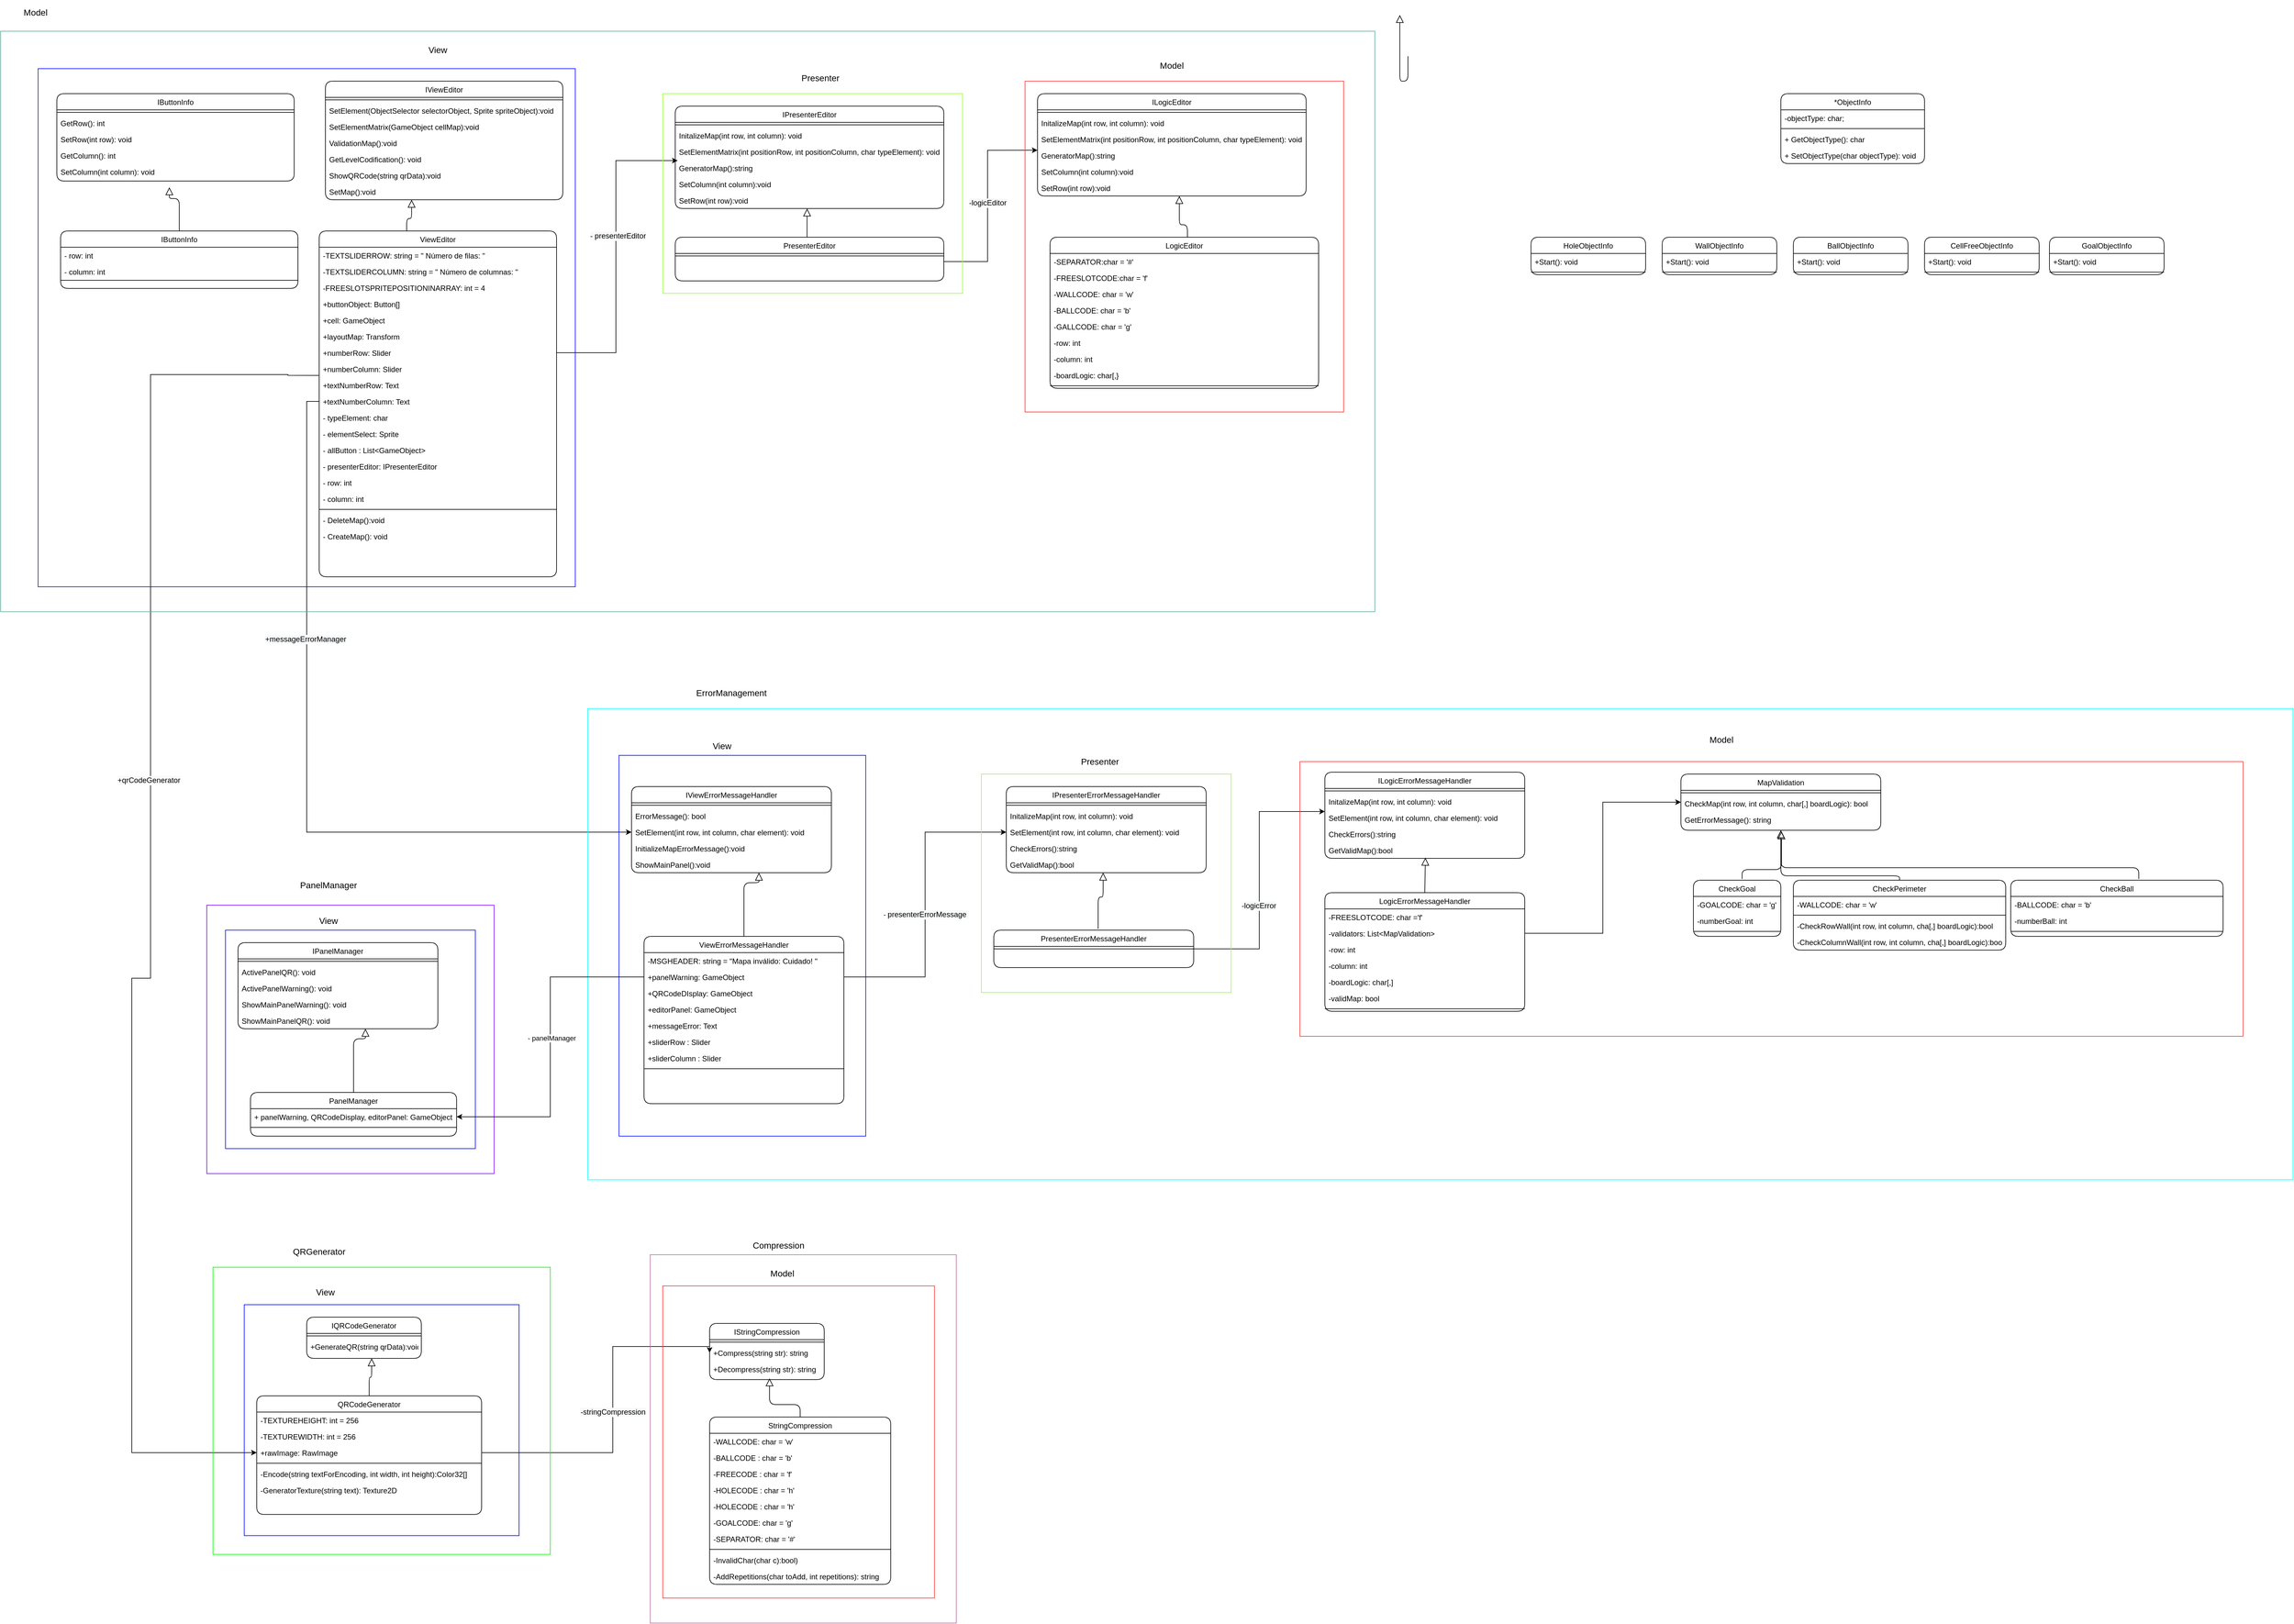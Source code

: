 <mxfile version="13.10.4" type="device"><diagram id="OBat52xTPcXyetK9H9nB" name="Page-1"><mxGraphModel dx="1483" dy="783" grid="1" gridSize="10" guides="1" tooltips="1" connect="1" arrows="1" fold="1" page="1" pageScale="1" pageWidth="900" pageHeight="1600" math="0" shadow="0"><root><mxCell id="0"/><mxCell id="1" parent="0"/><mxCell id="oT0j16-6dYP7ZHMfwY1u-1" value="IStringCompression" style="swimlane;fontStyle=0;align=center;verticalAlign=top;childLayout=stackLayout;horizontal=1;startSize=26;horizontalStack=0;resizeParent=1;resizeLast=0;collapsible=1;marginBottom=0;shadow=0;strokeWidth=1;rounded=1;" parent="1" vertex="1"><mxGeometry x="1205" y="2140" width="183.5" height="90" as="geometry"><mxRectangle x="550" y="140" width="160" height="26" as="alternateBounds"/></mxGeometry></mxCell><mxCell id="oT0j16-6dYP7ZHMfwY1u-2" value="" style="line;html=1;strokeWidth=1;align=left;verticalAlign=middle;spacingTop=-1;spacingLeft=3;spacingRight=3;rotatable=0;labelPosition=right;points=[];portConstraint=eastwest;rounded=1;" parent="oT0j16-6dYP7ZHMfwY1u-1" vertex="1"><mxGeometry y="26" width="183.5" height="8" as="geometry"/></mxCell><mxCell id="oT0j16-6dYP7ZHMfwY1u-3" value="+Compress(string str): string" style="text;align=left;verticalAlign=top;spacingLeft=4;spacingRight=4;overflow=hidden;rotatable=0;points=[[0,0.5],[1,0.5]];portConstraint=eastwest;rounded=1;" parent="oT0j16-6dYP7ZHMfwY1u-1" vertex="1"><mxGeometry y="34" width="183.5" height="26" as="geometry"/></mxCell><mxCell id="oT0j16-6dYP7ZHMfwY1u-4" value="+Decompress(string str): string" style="text;align=left;verticalAlign=top;spacingLeft=4;spacingRight=4;overflow=hidden;rotatable=0;points=[[0,0.5],[1,0.5]];portConstraint=eastwest;rounded=1;" parent="oT0j16-6dYP7ZHMfwY1u-1" vertex="1"><mxGeometry y="60" width="183.5" height="26" as="geometry"/></mxCell><mxCell id="oT0j16-6dYP7ZHMfwY1u-5" value="StringCompression" style="swimlane;fontStyle=0;align=center;verticalAlign=top;childLayout=stackLayout;horizontal=1;startSize=26;horizontalStack=0;resizeParent=1;resizeLast=0;collapsible=1;marginBottom=0;shadow=0;strokeWidth=1;rounded=1;" parent="1" vertex="1"><mxGeometry x="1205" y="2290" width="290" height="268" as="geometry"><mxRectangle x="550" y="140" width="160" height="26" as="alternateBounds"/></mxGeometry></mxCell><mxCell id="oT0j16-6dYP7ZHMfwY1u-6" value="-WALLCODE: char = 'w'" style="text;align=left;verticalAlign=top;spacingLeft=4;spacingRight=4;overflow=hidden;rotatable=0;points=[[0,0.5],[1,0.5]];portConstraint=eastwest;rounded=1;" parent="oT0j16-6dYP7ZHMfwY1u-5" vertex="1"><mxGeometry y="26" width="290" height="26" as="geometry"/></mxCell><mxCell id="oT0j16-6dYP7ZHMfwY1u-7" value="-BALLCODE : char = 'b'" style="text;align=left;verticalAlign=top;spacingLeft=4;spacingRight=4;overflow=hidden;rotatable=0;points=[[0,0.5],[1,0.5]];portConstraint=eastwest;rounded=1;" parent="oT0j16-6dYP7ZHMfwY1u-5" vertex="1"><mxGeometry y="52" width="290" height="26" as="geometry"/></mxCell><mxCell id="oT0j16-6dYP7ZHMfwY1u-8" value="-FREECODE : char = 'f'" style="text;align=left;verticalAlign=top;spacingLeft=4;spacingRight=4;overflow=hidden;rotatable=0;points=[[0,0.5],[1,0.5]];portConstraint=eastwest;rounded=1;" parent="oT0j16-6dYP7ZHMfwY1u-5" vertex="1"><mxGeometry y="78" width="290" height="26" as="geometry"/></mxCell><mxCell id="oT0j16-6dYP7ZHMfwY1u-9" value="-HOLECODE : char = 'h'" style="text;align=left;verticalAlign=top;spacingLeft=4;spacingRight=4;overflow=hidden;rotatable=0;points=[[0,0.5],[1,0.5]];portConstraint=eastwest;rounded=1;" parent="oT0j16-6dYP7ZHMfwY1u-5" vertex="1"><mxGeometry y="104" width="290" height="26" as="geometry"/></mxCell><mxCell id="oT0j16-6dYP7ZHMfwY1u-10" value="-HOLECODE : char = 'h'" style="text;align=left;verticalAlign=top;spacingLeft=4;spacingRight=4;overflow=hidden;rotatable=0;points=[[0,0.5],[1,0.5]];portConstraint=eastwest;rounded=1;" parent="oT0j16-6dYP7ZHMfwY1u-5" vertex="1"><mxGeometry y="130" width="290" height="26" as="geometry"/></mxCell><mxCell id="oT0j16-6dYP7ZHMfwY1u-11" value="-GOALCODE: char = 'g'" style="text;align=left;verticalAlign=top;spacingLeft=4;spacingRight=4;overflow=hidden;rotatable=0;points=[[0,0.5],[1,0.5]];portConstraint=eastwest;rounded=1;" parent="oT0j16-6dYP7ZHMfwY1u-5" vertex="1"><mxGeometry y="156" width="290" height="26" as="geometry"/></mxCell><mxCell id="oT0j16-6dYP7ZHMfwY1u-12" value="-SEPARATOR: char = '#'" style="text;align=left;verticalAlign=top;spacingLeft=4;spacingRight=4;overflow=hidden;rotatable=0;points=[[0,0.5],[1,0.5]];portConstraint=eastwest;rounded=1;" parent="oT0j16-6dYP7ZHMfwY1u-5" vertex="1"><mxGeometry y="182" width="290" height="26" as="geometry"/></mxCell><mxCell id="oT0j16-6dYP7ZHMfwY1u-13" value="" style="line;html=1;strokeWidth=1;align=left;verticalAlign=middle;spacingTop=-1;spacingLeft=3;spacingRight=3;rotatable=0;labelPosition=right;points=[];portConstraint=eastwest;rounded=1;" parent="oT0j16-6dYP7ZHMfwY1u-5" vertex="1"><mxGeometry y="208" width="290" height="8" as="geometry"/></mxCell><mxCell id="oT0j16-6dYP7ZHMfwY1u-14" value="-InvalidChar(char c):bool)" style="text;align=left;verticalAlign=top;spacingLeft=4;spacingRight=4;overflow=hidden;rotatable=0;points=[[0,0.5],[1,0.5]];portConstraint=eastwest;rounded=1;" parent="oT0j16-6dYP7ZHMfwY1u-5" vertex="1"><mxGeometry y="216" width="290" height="26" as="geometry"/></mxCell><mxCell id="oT0j16-6dYP7ZHMfwY1u-15" value="-AddRepetitions(char toAdd, int repetitions): string" style="text;align=left;verticalAlign=top;spacingLeft=4;spacingRight=4;overflow=hidden;rotatable=0;points=[[0,0.5],[1,0.5]];portConstraint=eastwest;rounded=1;" parent="oT0j16-6dYP7ZHMfwY1u-5" vertex="1"><mxGeometry y="242" width="290" height="26" as="geometry"/></mxCell><mxCell id="oT0j16-6dYP7ZHMfwY1u-16" value="" style="endArrow=block;endSize=10;endFill=0;shadow=0;strokeWidth=1;edgeStyle=elbowEdgeStyle;elbow=vertical;exitX=0.5;exitY=0;exitDx=0;exitDy=0;entryX=0.523;entryY=1.077;entryDx=0;entryDy=0;entryPerimeter=0;" parent="1" source="oT0j16-6dYP7ZHMfwY1u-5" target="oT0j16-6dYP7ZHMfwY1u-4" edge="1"><mxGeometry width="160" relative="1" as="geometry"><mxPoint x="906.75" y="2270" as="sourcePoint"/><mxPoint x="935" y="2210" as="targetPoint"/><Array as="points"><mxPoint x="1265" y="2270"/></Array></mxGeometry></mxCell><mxCell id="oT0j16-6dYP7ZHMfwY1u-17" value="IViewErrorMessageHandler" style="swimlane;fontStyle=0;align=center;verticalAlign=top;childLayout=stackLayout;horizontal=1;startSize=26;horizontalStack=0;resizeParent=1;resizeLast=0;collapsible=1;marginBottom=0;shadow=0;strokeWidth=1;rounded=1;" parent="1" vertex="1"><mxGeometry x="1080" y="1280" width="320" height="138" as="geometry"><mxRectangle x="550" y="140" width="160" height="26" as="alternateBounds"/></mxGeometry></mxCell><mxCell id="oT0j16-6dYP7ZHMfwY1u-18" value="" style="line;html=1;strokeWidth=1;align=left;verticalAlign=middle;spacingTop=-1;spacingLeft=3;spacingRight=3;rotatable=0;labelPosition=right;points=[];portConstraint=eastwest;rounded=1;" parent="oT0j16-6dYP7ZHMfwY1u-17" vertex="1"><mxGeometry y="26" width="320" height="8" as="geometry"/></mxCell><mxCell id="oT0j16-6dYP7ZHMfwY1u-19" value="ErrorMessage(): bool" style="text;align=left;verticalAlign=top;spacingLeft=4;spacingRight=4;overflow=hidden;rotatable=0;points=[[0,0.5],[1,0.5]];portConstraint=eastwest;rounded=1;" parent="oT0j16-6dYP7ZHMfwY1u-17" vertex="1"><mxGeometry y="34" width="320" height="26" as="geometry"/></mxCell><mxCell id="oT0j16-6dYP7ZHMfwY1u-20" value="SetElement(int row, int column, char element): void" style="text;align=left;verticalAlign=top;spacingLeft=4;spacingRight=4;overflow=hidden;rotatable=0;points=[[0,0.5],[1,0.5]];portConstraint=eastwest;rounded=1;" parent="oT0j16-6dYP7ZHMfwY1u-17" vertex="1"><mxGeometry y="60" width="320" height="26" as="geometry"/></mxCell><mxCell id="oT0j16-6dYP7ZHMfwY1u-21" value="InitializeMapErrorMessage():void" style="text;align=left;verticalAlign=top;spacingLeft=4;spacingRight=4;overflow=hidden;rotatable=0;points=[[0,0.5],[1,0.5]];portConstraint=eastwest;rounded=1;" parent="oT0j16-6dYP7ZHMfwY1u-17" vertex="1"><mxGeometry y="86" width="320" height="26" as="geometry"/></mxCell><mxCell id="oT0j16-6dYP7ZHMfwY1u-22" value="ShowMainPanel():void" style="text;align=left;verticalAlign=top;spacingLeft=4;spacingRight=4;overflow=hidden;rotatable=0;points=[[0,0.5],[1,0.5]];portConstraint=eastwest;rounded=1;" parent="oT0j16-6dYP7ZHMfwY1u-17" vertex="1"><mxGeometry y="112" width="320" height="26" as="geometry"/></mxCell><mxCell id="oT0j16-6dYP7ZHMfwY1u-24" value="ViewErrorMessageHandler" style="swimlane;fontStyle=0;align=center;verticalAlign=top;childLayout=stackLayout;horizontal=1;startSize=26;horizontalStack=0;resizeParent=1;resizeLast=0;collapsible=1;marginBottom=0;shadow=0;strokeWidth=1;rounded=1;" parent="1" vertex="1"><mxGeometry x="1100" y="1520" width="320" height="268" as="geometry"><mxRectangle x="550" y="140" width="160" height="26" as="alternateBounds"/></mxGeometry></mxCell><mxCell id="oT0j16-6dYP7ZHMfwY1u-25" value="-MSGHEADER: string = &quot;Mapa inválido: Cuidado! &quot;" style="text;align=left;verticalAlign=top;spacingLeft=4;spacingRight=4;overflow=hidden;rotatable=0;points=[[0,0.5],[1,0.5]];portConstraint=eastwest;rounded=1;" parent="oT0j16-6dYP7ZHMfwY1u-24" vertex="1"><mxGeometry y="26" width="320" height="26" as="geometry"/></mxCell><mxCell id="oT0j16-6dYP7ZHMfwY1u-26" value="+panelWarning: GameObject" style="text;align=left;verticalAlign=top;spacingLeft=4;spacingRight=4;overflow=hidden;rotatable=0;points=[[0,0.5],[1,0.5]];portConstraint=eastwest;rounded=1;" parent="oT0j16-6dYP7ZHMfwY1u-24" vertex="1"><mxGeometry y="52" width="320" height="26" as="geometry"/></mxCell><mxCell id="oT0j16-6dYP7ZHMfwY1u-27" value="+QRCodeDIsplay: GameObject" style="text;align=left;verticalAlign=top;spacingLeft=4;spacingRight=4;overflow=hidden;rotatable=0;points=[[0,0.5],[1,0.5]];portConstraint=eastwest;rounded=1;" parent="oT0j16-6dYP7ZHMfwY1u-24" vertex="1"><mxGeometry y="78" width="320" height="26" as="geometry"/></mxCell><mxCell id="oT0j16-6dYP7ZHMfwY1u-28" value="+editorPanel: GameObject" style="text;align=left;verticalAlign=top;spacingLeft=4;spacingRight=4;overflow=hidden;rotatable=0;points=[[0,0.5],[1,0.5]];portConstraint=eastwest;rounded=1;" parent="oT0j16-6dYP7ZHMfwY1u-24" vertex="1"><mxGeometry y="104" width="320" height="26" as="geometry"/></mxCell><mxCell id="oT0j16-6dYP7ZHMfwY1u-29" value="+messageError: Text" style="text;align=left;verticalAlign=top;spacingLeft=4;spacingRight=4;overflow=hidden;rotatable=0;points=[[0,0.5],[1,0.5]];portConstraint=eastwest;rounded=1;" parent="oT0j16-6dYP7ZHMfwY1u-24" vertex="1"><mxGeometry y="130" width="320" height="26" as="geometry"/></mxCell><mxCell id="oT0j16-6dYP7ZHMfwY1u-30" value="+sliderRow : Slider" style="text;align=left;verticalAlign=top;spacingLeft=4;spacingRight=4;overflow=hidden;rotatable=0;points=[[0,0.5],[1,0.5]];portConstraint=eastwest;rounded=1;" parent="oT0j16-6dYP7ZHMfwY1u-24" vertex="1"><mxGeometry y="156" width="320" height="26" as="geometry"/></mxCell><mxCell id="oT0j16-6dYP7ZHMfwY1u-31" value="+sliderColumn : Slider" style="text;align=left;verticalAlign=top;spacingLeft=4;spacingRight=4;overflow=hidden;rotatable=0;points=[[0,0.5],[1,0.5]];portConstraint=eastwest;rounded=1;" parent="oT0j16-6dYP7ZHMfwY1u-24" vertex="1"><mxGeometry y="182" width="320" height="26" as="geometry"/></mxCell><mxCell id="oT0j16-6dYP7ZHMfwY1u-32" value="" style="line;html=1;strokeWidth=1;align=left;verticalAlign=middle;spacingTop=-1;spacingLeft=3;spacingRight=3;rotatable=0;labelPosition=right;points=[];portConstraint=eastwest;rounded=1;" parent="oT0j16-6dYP7ZHMfwY1u-24" vertex="1"><mxGeometry y="208" width="320" height="8" as="geometry"/></mxCell><mxCell id="oT0j16-6dYP7ZHMfwY1u-33" value="" style="endArrow=block;endSize=10;endFill=0;shadow=0;strokeWidth=1;edgeStyle=elbowEdgeStyle;elbow=vertical;exitX=0.5;exitY=0;exitDx=0;exitDy=0;" parent="1" source="oT0j16-6dYP7ZHMfwY1u-24" target="oT0j16-6dYP7ZHMfwY1u-22" edge="1"><mxGeometry width="160" relative="1" as="geometry"><mxPoint x="1369.03" y="1454" as="sourcePoint"/><mxPoint x="1320.0" y="1392.002" as="targetPoint"/><Array as="points"><mxPoint x="1284.03" y="1434"/></Array></mxGeometry></mxCell><mxCell id="oT0j16-6dYP7ZHMfwY1u-34" value="IPresenterErrorMessageHandler" style="swimlane;fontStyle=0;align=center;verticalAlign=top;childLayout=stackLayout;horizontal=1;startSize=26;horizontalStack=0;resizeParent=1;resizeLast=0;collapsible=1;marginBottom=0;shadow=0;strokeWidth=1;rounded=1;" parent="1" vertex="1"><mxGeometry x="1680" y="1280" width="320" height="138" as="geometry"><mxRectangle x="550" y="140" width="160" height="26" as="alternateBounds"/></mxGeometry></mxCell><mxCell id="oT0j16-6dYP7ZHMfwY1u-35" value="" style="line;html=1;strokeWidth=1;align=left;verticalAlign=middle;spacingTop=-1;spacingLeft=3;spacingRight=3;rotatable=0;labelPosition=right;points=[];portConstraint=eastwest;rounded=1;" parent="oT0j16-6dYP7ZHMfwY1u-34" vertex="1"><mxGeometry y="26" width="320" height="8" as="geometry"/></mxCell><mxCell id="oT0j16-6dYP7ZHMfwY1u-36" value="InitalizeMap(int row, int column): void" style="text;align=left;verticalAlign=top;spacingLeft=4;spacingRight=4;overflow=hidden;rotatable=0;points=[[0,0.5],[1,0.5]];portConstraint=eastwest;rounded=1;" parent="oT0j16-6dYP7ZHMfwY1u-34" vertex="1"><mxGeometry y="34" width="320" height="26" as="geometry"/></mxCell><mxCell id="oT0j16-6dYP7ZHMfwY1u-37" value="SetElement(int row, int column, char element): void" style="text;align=left;verticalAlign=top;spacingLeft=4;spacingRight=4;overflow=hidden;rotatable=0;points=[[0,0.5],[1,0.5]];portConstraint=eastwest;rounded=1;" parent="oT0j16-6dYP7ZHMfwY1u-34" vertex="1"><mxGeometry y="60" width="320" height="26" as="geometry"/></mxCell><mxCell id="oT0j16-6dYP7ZHMfwY1u-38" value="CheckErrors():string" style="text;align=left;verticalAlign=top;spacingLeft=4;spacingRight=4;overflow=hidden;rotatable=0;points=[[0,0.5],[1,0.5]];portConstraint=eastwest;rounded=1;" parent="oT0j16-6dYP7ZHMfwY1u-34" vertex="1"><mxGeometry y="86" width="320" height="26" as="geometry"/></mxCell><mxCell id="oT0j16-6dYP7ZHMfwY1u-39" value="GetValidMap():bool" style="text;align=left;verticalAlign=top;spacingLeft=4;spacingRight=4;overflow=hidden;rotatable=0;points=[[0,0.5],[1,0.5]];portConstraint=eastwest;rounded=1;" parent="oT0j16-6dYP7ZHMfwY1u-34" vertex="1"><mxGeometry y="112" width="320" height="26" as="geometry"/></mxCell><mxCell id="oT0j16-6dYP7ZHMfwY1u-40" style="edgeStyle=orthogonalEdgeStyle;rounded=0;orthogonalLoop=1;jettySize=auto;html=1;exitX=1;exitY=0.5;exitDx=0;exitDy=0;entryX=0;entryY=0.115;entryDx=0;entryDy=0;entryPerimeter=0;" parent="1" source="oT0j16-6dYP7ZHMfwY1u-42" target="oT0j16-6dYP7ZHMfwY1u-48" edge="1"><mxGeometry relative="1" as="geometry"/></mxCell><mxCell id="oT0j16-6dYP7ZHMfwY1u-41" value="&lt;span style=&quot;font-size: 12px ; text-align: left ; background-color: rgb(248 , 249 , 250)&quot;&gt;-logicError&lt;/span&gt;" style="edgeLabel;html=1;align=center;verticalAlign=middle;resizable=0;points=[];" parent="oT0j16-6dYP7ZHMfwY1u-40" vertex="1" connectable="0"><mxGeometry x="-0.189" y="1" relative="1" as="geometry"><mxPoint as="offset"/></mxGeometry></mxCell><mxCell id="oT0j16-6dYP7ZHMfwY1u-42" value="PresenterErrorMessageHandler" style="swimlane;fontStyle=0;align=center;verticalAlign=top;childLayout=stackLayout;horizontal=1;startSize=26;horizontalStack=0;resizeParent=1;resizeLast=0;collapsible=1;marginBottom=0;shadow=0;strokeWidth=1;rounded=1;" parent="1" vertex="1"><mxGeometry x="1660" y="1510" width="320" height="60" as="geometry"><mxRectangle x="550" y="140" width="160" height="26" as="alternateBounds"/></mxGeometry></mxCell><mxCell id="oT0j16-6dYP7ZHMfwY1u-43" value="" style="line;html=1;strokeWidth=1;align=left;verticalAlign=middle;spacingTop=-1;spacingLeft=3;spacingRight=3;rotatable=0;labelPosition=right;points=[];portConstraint=eastwest;rounded=1;" parent="oT0j16-6dYP7ZHMfwY1u-42" vertex="1"><mxGeometry y="26" width="320" height="8" as="geometry"/></mxCell><mxCell id="oT0j16-6dYP7ZHMfwY1u-44" value="" style="endArrow=block;endSize=10;endFill=0;shadow=0;strokeWidth=1;edgeStyle=elbowEdgeStyle;elbow=vertical;exitX=0.522;exitY=-0.033;exitDx=0;exitDy=0;exitPerimeter=0;" parent="1" source="oT0j16-6dYP7ZHMfwY1u-42" edge="1"><mxGeometry width="160" relative="1" as="geometry"><mxPoint x="1844.99" y="1473" as="sourcePoint"/><mxPoint x="1835.02" y="1418" as="targetPoint"/><Array as="points"><mxPoint x="1835.02" y="1457"/></Array></mxGeometry></mxCell><mxCell id="oT0j16-6dYP7ZHMfwY1u-45" value="ILogicErrorMessageHandler" style="swimlane;fontStyle=0;align=center;verticalAlign=top;childLayout=stackLayout;horizontal=1;startSize=26;horizontalStack=0;resizeParent=1;resizeLast=0;collapsible=1;marginBottom=0;shadow=0;strokeWidth=1;rounded=1;" parent="1" vertex="1"><mxGeometry x="2190" y="1257" width="320" height="138" as="geometry"><mxRectangle x="550" y="140" width="160" height="26" as="alternateBounds"/></mxGeometry></mxCell><mxCell id="oT0j16-6dYP7ZHMfwY1u-46" value="" style="line;html=1;strokeWidth=1;align=left;verticalAlign=middle;spacingTop=-1;spacingLeft=3;spacingRight=3;rotatable=0;labelPosition=right;points=[];portConstraint=eastwest;rounded=1;" parent="oT0j16-6dYP7ZHMfwY1u-45" vertex="1"><mxGeometry y="26" width="320" height="8" as="geometry"/></mxCell><mxCell id="oT0j16-6dYP7ZHMfwY1u-47" value="InitalizeMap(int row, int column): void" style="text;align=left;verticalAlign=top;spacingLeft=4;spacingRight=4;overflow=hidden;rotatable=0;points=[[0,0.5],[1,0.5]];portConstraint=eastwest;rounded=1;" parent="oT0j16-6dYP7ZHMfwY1u-45" vertex="1"><mxGeometry y="34" width="320" height="26" as="geometry"/></mxCell><mxCell id="oT0j16-6dYP7ZHMfwY1u-48" value="SetElement(int row, int column, char element): void" style="text;align=left;verticalAlign=top;spacingLeft=4;spacingRight=4;overflow=hidden;rotatable=0;points=[[0,0.5],[1,0.5]];portConstraint=eastwest;rounded=1;" parent="oT0j16-6dYP7ZHMfwY1u-45" vertex="1"><mxGeometry y="60" width="320" height="26" as="geometry"/></mxCell><mxCell id="oT0j16-6dYP7ZHMfwY1u-49" value="CheckErrors():string" style="text;align=left;verticalAlign=top;spacingLeft=4;spacingRight=4;overflow=hidden;rotatable=0;points=[[0,0.5],[1,0.5]];portConstraint=eastwest;rounded=1;" parent="oT0j16-6dYP7ZHMfwY1u-45" vertex="1"><mxGeometry y="86" width="320" height="26" as="geometry"/></mxCell><mxCell id="oT0j16-6dYP7ZHMfwY1u-50" value="GetValidMap():bool" style="text;align=left;verticalAlign=top;spacingLeft=4;spacingRight=4;overflow=hidden;rotatable=0;points=[[0,0.5],[1,0.5]];portConstraint=eastwest;rounded=1;" parent="oT0j16-6dYP7ZHMfwY1u-45" vertex="1"><mxGeometry y="112" width="320" height="26" as="geometry"/></mxCell><mxCell id="oT0j16-6dYP7ZHMfwY1u-51" value="LogicErrorMessageHandler" style="swimlane;fontStyle=0;align=center;verticalAlign=top;childLayout=stackLayout;horizontal=1;startSize=26;horizontalStack=0;resizeParent=1;resizeLast=0;collapsible=1;marginBottom=0;shadow=0;strokeWidth=1;rounded=1;" parent="1" vertex="1"><mxGeometry x="2190" y="1450" width="320" height="190" as="geometry"><mxRectangle x="550" y="140" width="160" height="26" as="alternateBounds"/></mxGeometry></mxCell><mxCell id="oT0j16-6dYP7ZHMfwY1u-52" value="-FREESLOTCODE: char ='f'" style="text;align=left;verticalAlign=top;spacingLeft=4;spacingRight=4;overflow=hidden;rotatable=0;points=[[0,0.5],[1,0.5]];portConstraint=eastwest;rounded=1;" parent="oT0j16-6dYP7ZHMfwY1u-51" vertex="1"><mxGeometry y="26" width="320" height="26" as="geometry"/></mxCell><mxCell id="oT0j16-6dYP7ZHMfwY1u-53" value="-validators: List&lt;MapValidation&gt;" style="text;align=left;verticalAlign=top;spacingLeft=4;spacingRight=4;overflow=hidden;rotatable=0;points=[[0,0.5],[1,0.5]];portConstraint=eastwest;rounded=1;" parent="oT0j16-6dYP7ZHMfwY1u-51" vertex="1"><mxGeometry y="52" width="320" height="26" as="geometry"/></mxCell><mxCell id="oT0j16-6dYP7ZHMfwY1u-54" value="-row: int" style="text;align=left;verticalAlign=top;spacingLeft=4;spacingRight=4;overflow=hidden;rotatable=0;points=[[0,0.5],[1,0.5]];portConstraint=eastwest;rounded=1;" parent="oT0j16-6dYP7ZHMfwY1u-51" vertex="1"><mxGeometry y="78" width="320" height="26" as="geometry"/></mxCell><mxCell id="oT0j16-6dYP7ZHMfwY1u-55" value="-column: int" style="text;align=left;verticalAlign=top;spacingLeft=4;spacingRight=4;overflow=hidden;rotatable=0;points=[[0,0.5],[1,0.5]];portConstraint=eastwest;rounded=1;" parent="oT0j16-6dYP7ZHMfwY1u-51" vertex="1"><mxGeometry y="104" width="320" height="26" as="geometry"/></mxCell><mxCell id="oT0j16-6dYP7ZHMfwY1u-56" value="-boardLogic: char[,]" style="text;align=left;verticalAlign=top;spacingLeft=4;spacingRight=4;overflow=hidden;rotatable=0;points=[[0,0.5],[1,0.5]];portConstraint=eastwest;rounded=1;" parent="oT0j16-6dYP7ZHMfwY1u-51" vertex="1"><mxGeometry y="130" width="320" height="26" as="geometry"/></mxCell><mxCell id="oT0j16-6dYP7ZHMfwY1u-57" value="-validMap: bool" style="text;align=left;verticalAlign=top;spacingLeft=4;spacingRight=4;overflow=hidden;rotatable=0;points=[[0,0.5],[1,0.5]];portConstraint=eastwest;rounded=1;" parent="oT0j16-6dYP7ZHMfwY1u-51" vertex="1"><mxGeometry y="156" width="320" height="26" as="geometry"/></mxCell><mxCell id="oT0j16-6dYP7ZHMfwY1u-58" value="" style="line;html=1;strokeWidth=1;align=left;verticalAlign=middle;spacingTop=-1;spacingLeft=3;spacingRight=3;rotatable=0;labelPosition=right;points=[];portConstraint=eastwest;rounded=1;" parent="oT0j16-6dYP7ZHMfwY1u-51" vertex="1"><mxGeometry y="182" width="320" height="8" as="geometry"/></mxCell><mxCell id="oT0j16-6dYP7ZHMfwY1u-59" value="" style="endArrow=block;endSize=10;endFill=0;shadow=0;strokeWidth=1;edgeStyle=elbowEdgeStyle;elbow=vertical;exitX=0.5;exitY=0;exitDx=0;exitDy=0;entryX=0.503;entryY=0.962;entryDx=0;entryDy=0;entryPerimeter=0;" parent="1" source="oT0j16-6dYP7ZHMfwY1u-51" target="oT0j16-6dYP7ZHMfwY1u-50" edge="1"><mxGeometry width="160" relative="1" as="geometry"><mxPoint x="2330" y="1488.02" as="sourcePoint"/><mxPoint x="2337.98" y="1408" as="targetPoint"/><Array as="points"><mxPoint x="2337.98" y="1447"/></Array></mxGeometry></mxCell><mxCell id="oT0j16-6dYP7ZHMfwY1u-60" value="MapValidation" style="swimlane;fontStyle=0;align=center;verticalAlign=top;childLayout=stackLayout;horizontal=1;startSize=26;horizontalStack=0;resizeParent=1;resizeLast=0;collapsible=1;marginBottom=0;shadow=0;strokeWidth=1;rounded=1;" parent="1" vertex="1"><mxGeometry x="2760" y="1260" width="320" height="90" as="geometry"><mxRectangle x="550" y="140" width="160" height="26" as="alternateBounds"/></mxGeometry></mxCell><mxCell id="oT0j16-6dYP7ZHMfwY1u-61" value="" style="line;html=1;strokeWidth=1;align=left;verticalAlign=middle;spacingTop=-1;spacingLeft=3;spacingRight=3;rotatable=0;labelPosition=right;points=[];portConstraint=eastwest;rounded=1;" parent="oT0j16-6dYP7ZHMfwY1u-60" vertex="1"><mxGeometry y="26" width="320" height="8" as="geometry"/></mxCell><mxCell id="oT0j16-6dYP7ZHMfwY1u-62" value="CheckMap(int row, int column, char[,] boardLogic): bool" style="text;align=left;verticalAlign=top;spacingLeft=4;spacingRight=4;overflow=hidden;rotatable=0;points=[[0,0.5],[1,0.5]];portConstraint=eastwest;rounded=1;" parent="oT0j16-6dYP7ZHMfwY1u-60" vertex="1"><mxGeometry y="34" width="320" height="26" as="geometry"/></mxCell><mxCell id="oT0j16-6dYP7ZHMfwY1u-63" value="GetErrorMessage(): string" style="text;align=left;verticalAlign=top;spacingLeft=4;spacingRight=4;overflow=hidden;rotatable=0;points=[[0,0.5],[1,0.5]];portConstraint=eastwest;rounded=1;" parent="oT0j16-6dYP7ZHMfwY1u-60" vertex="1"><mxGeometry y="60" width="320" height="26" as="geometry"/></mxCell><mxCell id="oT0j16-6dYP7ZHMfwY1u-64" value="CheckGoal" style="swimlane;fontStyle=0;align=center;verticalAlign=top;childLayout=stackLayout;horizontal=1;startSize=26;horizontalStack=0;resizeParent=1;resizeLast=0;collapsible=1;marginBottom=0;shadow=0;strokeWidth=1;rounded=1;" parent="1" vertex="1"><mxGeometry x="2780" y="1430" width="140" height="90" as="geometry"><mxRectangle x="550" y="140" width="160" height="26" as="alternateBounds"/></mxGeometry></mxCell><mxCell id="oT0j16-6dYP7ZHMfwY1u-65" value="-GOALCODE: char = 'g'" style="text;align=left;verticalAlign=top;spacingLeft=4;spacingRight=4;overflow=hidden;rotatable=0;points=[[0,0.5],[1,0.5]];portConstraint=eastwest;rounded=1;" parent="oT0j16-6dYP7ZHMfwY1u-64" vertex="1"><mxGeometry y="26" width="140" height="26" as="geometry"/></mxCell><mxCell id="oT0j16-6dYP7ZHMfwY1u-66" value="-numberGoal: int" style="text;align=left;verticalAlign=top;spacingLeft=4;spacingRight=4;overflow=hidden;rotatable=0;points=[[0,0.5],[1,0.5]];portConstraint=eastwest;rounded=1;" parent="oT0j16-6dYP7ZHMfwY1u-64" vertex="1"><mxGeometry y="52" width="140" height="26" as="geometry"/></mxCell><mxCell id="oT0j16-6dYP7ZHMfwY1u-67" value="" style="line;html=1;strokeWidth=1;align=left;verticalAlign=middle;spacingTop=-1;spacingLeft=3;spacingRight=3;rotatable=0;labelPosition=right;points=[];portConstraint=eastwest;rounded=1;" parent="oT0j16-6dYP7ZHMfwY1u-64" vertex="1"><mxGeometry y="78" width="140" height="8" as="geometry"/></mxCell><mxCell id="oT0j16-6dYP7ZHMfwY1u-68" value="CheckPerimeter" style="swimlane;fontStyle=0;align=center;verticalAlign=top;childLayout=stackLayout;horizontal=1;startSize=26;horizontalStack=0;resizeParent=1;resizeLast=0;collapsible=1;marginBottom=0;shadow=0;strokeWidth=1;rounded=1;" parent="1" vertex="1"><mxGeometry x="2940" y="1430" width="340" height="112" as="geometry"><mxRectangle x="550" y="140" width="160" height="26" as="alternateBounds"/></mxGeometry></mxCell><mxCell id="oT0j16-6dYP7ZHMfwY1u-69" value="-WALLCODE: char = 'w'" style="text;align=left;verticalAlign=top;spacingLeft=4;spacingRight=4;overflow=hidden;rotatable=0;points=[[0,0.5],[1,0.5]];portConstraint=eastwest;rounded=1;" parent="oT0j16-6dYP7ZHMfwY1u-68" vertex="1"><mxGeometry y="26" width="340" height="26" as="geometry"/></mxCell><mxCell id="oT0j16-6dYP7ZHMfwY1u-70" value="" style="line;html=1;strokeWidth=1;align=left;verticalAlign=middle;spacingTop=-1;spacingLeft=3;spacingRight=3;rotatable=0;labelPosition=right;points=[];portConstraint=eastwest;rounded=1;" parent="oT0j16-6dYP7ZHMfwY1u-68" vertex="1"><mxGeometry y="52" width="340" height="8" as="geometry"/></mxCell><mxCell id="oT0j16-6dYP7ZHMfwY1u-71" value="-CheckRowWall(int row, int column, cha[,] boardLogic):bool" style="text;align=left;verticalAlign=top;spacingLeft=4;spacingRight=4;overflow=hidden;rotatable=0;points=[[0,0.5],[1,0.5]];portConstraint=eastwest;rounded=1;" parent="oT0j16-6dYP7ZHMfwY1u-68" vertex="1"><mxGeometry y="60" width="340" height="26" as="geometry"/></mxCell><mxCell id="oT0j16-6dYP7ZHMfwY1u-72" value="-CheckColumnWall(int row, int column, cha[,] boardLogic):bool" style="text;align=left;verticalAlign=top;spacingLeft=4;spacingRight=4;overflow=hidden;rotatable=0;points=[[0,0.5],[1,0.5]];portConstraint=eastwest;rounded=1;" parent="oT0j16-6dYP7ZHMfwY1u-68" vertex="1"><mxGeometry y="86" width="340" height="26" as="geometry"/></mxCell><mxCell id="oT0j16-6dYP7ZHMfwY1u-73" value="" style="endArrow=block;endSize=10;endFill=0;shadow=0;strokeWidth=1;edgeStyle=elbowEdgeStyle;elbow=vertical;exitX=0.557;exitY=-0.022;exitDx=0;exitDy=0;entryX=0.503;entryY=1.231;entryDx=0;entryDy=0;entryPerimeter=0;exitPerimeter=0;" parent="1" source="oT0j16-6dYP7ZHMfwY1u-64" target="oT0j16-6dYP7ZHMfwY1u-63" edge="1"><mxGeometry width="160" relative="1" as="geometry"><mxPoint x="2860" y="1415.99" as="sourcePoint"/><mxPoint x="2860.96" y="1360.002" as="targetPoint"/><Array as="points"><mxPoint x="2847.98" y="1412.99"/></Array></mxGeometry></mxCell><mxCell id="oT0j16-6dYP7ZHMfwY1u-74" value="" style="endArrow=block;endSize=10;endFill=0;shadow=0;strokeWidth=1;edgeStyle=elbowEdgeStyle;elbow=vertical;exitX=0.5;exitY=0;exitDx=0;exitDy=0;" parent="1" source="oT0j16-6dYP7ZHMfwY1u-68" edge="1"><mxGeometry width="160" relative="1" as="geometry"><mxPoint x="2867.98" y="1438.02" as="sourcePoint"/><mxPoint x="2920" y="1350" as="targetPoint"/><Array as="points"><mxPoint x="2857.98" y="1422.99"/></Array></mxGeometry></mxCell><mxCell id="oT0j16-6dYP7ZHMfwY1u-75" value="CheckBall" style="swimlane;fontStyle=0;align=center;verticalAlign=top;childLayout=stackLayout;horizontal=1;startSize=26;horizontalStack=0;resizeParent=1;resizeLast=0;collapsible=1;marginBottom=0;shadow=0;strokeWidth=1;rounded=1;" parent="1" vertex="1"><mxGeometry x="3288" y="1430" width="340" height="90" as="geometry"><mxRectangle x="550" y="140" width="160" height="26" as="alternateBounds"/></mxGeometry></mxCell><mxCell id="oT0j16-6dYP7ZHMfwY1u-76" value="-BALLCODE: char = 'b'" style="text;align=left;verticalAlign=top;spacingLeft=4;spacingRight=4;overflow=hidden;rotatable=0;points=[[0,0.5],[1,0.5]];portConstraint=eastwest;rounded=1;" parent="oT0j16-6dYP7ZHMfwY1u-75" vertex="1"><mxGeometry y="26" width="340" height="26" as="geometry"/></mxCell><mxCell id="oT0j16-6dYP7ZHMfwY1u-77" value="-numberBall: int " style="text;align=left;verticalAlign=top;spacingLeft=4;spacingRight=4;overflow=hidden;rotatable=0;points=[[0,0.5],[1,0.5]];portConstraint=eastwest;rounded=1;" parent="oT0j16-6dYP7ZHMfwY1u-75" vertex="1"><mxGeometry y="52" width="340" height="26" as="geometry"/></mxCell><mxCell id="oT0j16-6dYP7ZHMfwY1u-78" value="" style="line;html=1;strokeWidth=1;align=left;verticalAlign=middle;spacingTop=-1;spacingLeft=3;spacingRight=3;rotatable=0;labelPosition=right;points=[];portConstraint=eastwest;rounded=1;" parent="oT0j16-6dYP7ZHMfwY1u-75" vertex="1"><mxGeometry y="78" width="340" height="8" as="geometry"/></mxCell><mxCell id="oT0j16-6dYP7ZHMfwY1u-79" value="" style="endArrow=block;endSize=10;endFill=0;shadow=0;strokeWidth=1;edgeStyle=elbowEdgeStyle;elbow=vertical;exitX=0.603;exitY=-0.022;exitDx=0;exitDy=0;exitPerimeter=0;" parent="1" source="oT0j16-6dYP7ZHMfwY1u-75" edge="1"><mxGeometry width="160" relative="1" as="geometry"><mxPoint x="3120" y="1440" as="sourcePoint"/><mxPoint x="2920" y="1350" as="targetPoint"/><Array as="points"><mxPoint x="3210" y="1410"/></Array></mxGeometry></mxCell><mxCell id="oT0j16-6dYP7ZHMfwY1u-80" value="IViewEditor" style="swimlane;fontStyle=0;align=center;verticalAlign=top;childLayout=stackLayout;horizontal=1;startSize=26;horizontalStack=0;resizeParent=1;resizeLast=0;collapsible=1;marginBottom=0;shadow=0;strokeWidth=1;rounded=1;" parent="1" vertex="1"><mxGeometry x="590" y="150" width="380" height="190" as="geometry"><mxRectangle x="550" y="140" width="160" height="26" as="alternateBounds"/></mxGeometry></mxCell><mxCell id="oT0j16-6dYP7ZHMfwY1u-81" value="" style="line;html=1;strokeWidth=1;align=left;verticalAlign=middle;spacingTop=-1;spacingLeft=3;spacingRight=3;rotatable=0;labelPosition=right;points=[];portConstraint=eastwest;rounded=1;" parent="oT0j16-6dYP7ZHMfwY1u-80" vertex="1"><mxGeometry y="26" width="380" height="8" as="geometry"/></mxCell><mxCell id="oT0j16-6dYP7ZHMfwY1u-82" value="SetElement(ObjectSelector selectorObject, Sprite spriteObject):void" style="text;align=left;verticalAlign=top;spacingLeft=4;spacingRight=4;overflow=hidden;rotatable=0;points=[[0,0.5],[1,0.5]];portConstraint=eastwest;rounded=1;" parent="oT0j16-6dYP7ZHMfwY1u-80" vertex="1"><mxGeometry y="34" width="380" height="26" as="geometry"/></mxCell><mxCell id="oT0j16-6dYP7ZHMfwY1u-83" value="SetElementMatrix(GameObject cellMap):void" style="text;align=left;verticalAlign=top;spacingLeft=4;spacingRight=4;overflow=hidden;rotatable=0;points=[[0,0.5],[1,0.5]];portConstraint=eastwest;rounded=1;" parent="oT0j16-6dYP7ZHMfwY1u-80" vertex="1"><mxGeometry y="60" width="380" height="26" as="geometry"/></mxCell><mxCell id="oT0j16-6dYP7ZHMfwY1u-84" value="ValidationMap():void" style="text;align=left;verticalAlign=top;spacingLeft=4;spacingRight=4;overflow=hidden;rotatable=0;points=[[0,0.5],[1,0.5]];portConstraint=eastwest;rounded=1;" parent="oT0j16-6dYP7ZHMfwY1u-80" vertex="1"><mxGeometry y="86" width="380" height="26" as="geometry"/></mxCell><mxCell id="oT0j16-6dYP7ZHMfwY1u-85" value="GetLevelCodification(): void" style="text;align=left;verticalAlign=top;spacingLeft=4;spacingRight=4;overflow=hidden;rotatable=0;points=[[0,0.5],[1,0.5]];portConstraint=eastwest;rounded=1;" parent="oT0j16-6dYP7ZHMfwY1u-80" vertex="1"><mxGeometry y="112" width="380" height="26" as="geometry"/></mxCell><mxCell id="oT0j16-6dYP7ZHMfwY1u-86" value="ShowQRCode(string qrData):void" style="text;align=left;verticalAlign=top;spacingLeft=4;spacingRight=4;overflow=hidden;rotatable=0;points=[[0,0.5],[1,0.5]];portConstraint=eastwest;rounded=1;" parent="oT0j16-6dYP7ZHMfwY1u-80" vertex="1"><mxGeometry y="138" width="380" height="26" as="geometry"/></mxCell><mxCell id="oT0j16-6dYP7ZHMfwY1u-87" value="SetMap():void" style="text;align=left;verticalAlign=top;spacingLeft=4;spacingRight=4;overflow=hidden;rotatable=0;points=[[0,0.5],[1,0.5]];portConstraint=eastwest;rounded=1;" parent="oT0j16-6dYP7ZHMfwY1u-80" vertex="1"><mxGeometry y="164" width="380" height="26" as="geometry"/></mxCell><mxCell id="oT0j16-6dYP7ZHMfwY1u-89" value="ViewEditor" style="swimlane;fontStyle=0;align=center;verticalAlign=top;childLayout=stackLayout;horizontal=1;startSize=26;horizontalStack=0;resizeParent=1;resizeLast=0;collapsible=1;marginBottom=0;shadow=0;strokeWidth=1;rounded=1;" parent="1" vertex="1"><mxGeometry x="580" y="390" width="380" height="554" as="geometry"><mxRectangle x="550" y="140" width="160" height="26" as="alternateBounds"/></mxGeometry></mxCell><mxCell id="oT0j16-6dYP7ZHMfwY1u-90" value="-TEXTSLIDERROW: string = &quot; Número de filas: &quot;" style="text;align=left;verticalAlign=top;spacingLeft=4;spacingRight=4;overflow=hidden;rotatable=0;points=[[0,0.5],[1,0.5]];portConstraint=eastwest;rounded=1;" parent="oT0j16-6dYP7ZHMfwY1u-89" vertex="1"><mxGeometry y="26" width="380" height="26" as="geometry"/></mxCell><mxCell id="oT0j16-6dYP7ZHMfwY1u-91" value="-TEXTSLIDERCOLUMN: string = &quot; Número de columnas: &quot;" style="text;align=left;verticalAlign=top;spacingLeft=4;spacingRight=4;overflow=hidden;rotatable=0;points=[[0,0.5],[1,0.5]];portConstraint=eastwest;rounded=1;" parent="oT0j16-6dYP7ZHMfwY1u-89" vertex="1"><mxGeometry y="52" width="380" height="26" as="geometry"/></mxCell><mxCell id="oT0j16-6dYP7ZHMfwY1u-92" value="-FREESLOTSPRITEPOSITIONINARRAY: int = 4 &#10;" style="text;align=left;verticalAlign=top;spacingLeft=4;spacingRight=4;overflow=hidden;rotatable=0;points=[[0,0.5],[1,0.5]];portConstraint=eastwest;rounded=1;" parent="oT0j16-6dYP7ZHMfwY1u-89" vertex="1"><mxGeometry y="78" width="380" height="26" as="geometry"/></mxCell><mxCell id="oT0j16-6dYP7ZHMfwY1u-93" value="+buttonObject: Button[]" style="text;align=left;verticalAlign=top;spacingLeft=4;spacingRight=4;overflow=hidden;rotatable=0;points=[[0,0.5],[1,0.5]];portConstraint=eastwest;rounded=1;" parent="oT0j16-6dYP7ZHMfwY1u-89" vertex="1"><mxGeometry y="104" width="380" height="26" as="geometry"/></mxCell><mxCell id="oT0j16-6dYP7ZHMfwY1u-94" value="+cell: GameObject" style="text;align=left;verticalAlign=top;spacingLeft=4;spacingRight=4;overflow=hidden;rotatable=0;points=[[0,0.5],[1,0.5]];portConstraint=eastwest;rounded=1;" parent="oT0j16-6dYP7ZHMfwY1u-89" vertex="1"><mxGeometry y="130" width="380" height="26" as="geometry"/></mxCell><mxCell id="oT0j16-6dYP7ZHMfwY1u-95" value="+layoutMap: Transform" style="text;align=left;verticalAlign=top;spacingLeft=4;spacingRight=4;overflow=hidden;rotatable=0;points=[[0,0.5],[1,0.5]];portConstraint=eastwest;rounded=1;" parent="oT0j16-6dYP7ZHMfwY1u-89" vertex="1"><mxGeometry y="156" width="380" height="26" as="geometry"/></mxCell><mxCell id="oT0j16-6dYP7ZHMfwY1u-96" value="+numberRow: Slider" style="text;align=left;verticalAlign=top;spacingLeft=4;spacingRight=4;overflow=hidden;rotatable=0;points=[[0,0.5],[1,0.5]];portConstraint=eastwest;rounded=1;" parent="oT0j16-6dYP7ZHMfwY1u-89" vertex="1"><mxGeometry y="182" width="380" height="26" as="geometry"/></mxCell><mxCell id="oT0j16-6dYP7ZHMfwY1u-97" value="+numberColumn: Slider" style="text;align=left;verticalAlign=top;spacingLeft=4;spacingRight=4;overflow=hidden;rotatable=0;points=[[0,0.5],[1,0.5]];portConstraint=eastwest;rounded=1;" parent="oT0j16-6dYP7ZHMfwY1u-89" vertex="1"><mxGeometry y="208" width="380" height="26" as="geometry"/></mxCell><mxCell id="oT0j16-6dYP7ZHMfwY1u-98" value="+textNumberRow: Text" style="text;align=left;verticalAlign=top;spacingLeft=4;spacingRight=4;overflow=hidden;rotatable=0;points=[[0,0.5],[1,0.5]];portConstraint=eastwest;rounded=1;" parent="oT0j16-6dYP7ZHMfwY1u-89" vertex="1"><mxGeometry y="234" width="380" height="26" as="geometry"/></mxCell><mxCell id="oT0j16-6dYP7ZHMfwY1u-99" value="+textNumberColumn: Text" style="text;align=left;verticalAlign=top;spacingLeft=4;spacingRight=4;overflow=hidden;rotatable=0;points=[[0,0.5],[1,0.5]];portConstraint=eastwest;rounded=1;" parent="oT0j16-6dYP7ZHMfwY1u-89" vertex="1"><mxGeometry y="260" width="380" height="26" as="geometry"/></mxCell><mxCell id="oT0j16-6dYP7ZHMfwY1u-100" value="- typeElement: char" style="text;align=left;verticalAlign=top;spacingLeft=4;spacingRight=4;overflow=hidden;rotatable=0;points=[[0,0.5],[1,0.5]];portConstraint=eastwest;rounded=1;" parent="oT0j16-6dYP7ZHMfwY1u-89" vertex="1"><mxGeometry y="286" width="380" height="26" as="geometry"/></mxCell><mxCell id="oT0j16-6dYP7ZHMfwY1u-101" value="- elementSelect: Sprite" style="text;align=left;verticalAlign=top;spacingLeft=4;spacingRight=4;overflow=hidden;rotatable=0;points=[[0,0.5],[1,0.5]];portConstraint=eastwest;rounded=1;" parent="oT0j16-6dYP7ZHMfwY1u-89" vertex="1"><mxGeometry y="312" width="380" height="26" as="geometry"/></mxCell><mxCell id="oT0j16-6dYP7ZHMfwY1u-102" value="- allButton : List&lt;GameObject&gt;" style="text;align=left;verticalAlign=top;spacingLeft=4;spacingRight=4;overflow=hidden;rotatable=0;points=[[0,0.5],[1,0.5]];portConstraint=eastwest;rounded=1;" parent="oT0j16-6dYP7ZHMfwY1u-89" vertex="1"><mxGeometry y="338" width="380" height="26" as="geometry"/></mxCell><mxCell id="oT0j16-6dYP7ZHMfwY1u-103" value="- presenterEditor: IPresenterEditor" style="text;align=left;verticalAlign=top;spacingLeft=4;spacingRight=4;overflow=hidden;rotatable=0;points=[[0,0.5],[1,0.5]];portConstraint=eastwest;rounded=1;" parent="oT0j16-6dYP7ZHMfwY1u-89" vertex="1"><mxGeometry y="364" width="380" height="26" as="geometry"/></mxCell><mxCell id="oT0j16-6dYP7ZHMfwY1u-104" value="- row: int " style="text;align=left;verticalAlign=top;spacingLeft=4;spacingRight=4;overflow=hidden;rotatable=0;points=[[0,0.5],[1,0.5]];portConstraint=eastwest;rounded=1;" parent="oT0j16-6dYP7ZHMfwY1u-89" vertex="1"><mxGeometry y="390" width="380" height="26" as="geometry"/></mxCell><mxCell id="oT0j16-6dYP7ZHMfwY1u-105" value="- column: int " style="text;align=left;verticalAlign=top;spacingLeft=4;spacingRight=4;overflow=hidden;rotatable=0;points=[[0,0.5],[1,0.5]];portConstraint=eastwest;rounded=1;" parent="oT0j16-6dYP7ZHMfwY1u-89" vertex="1"><mxGeometry y="416" width="380" height="26" as="geometry"/></mxCell><mxCell id="oT0j16-6dYP7ZHMfwY1u-106" value="" style="line;html=1;strokeWidth=1;align=left;verticalAlign=middle;spacingTop=-1;spacingLeft=3;spacingRight=3;rotatable=0;labelPosition=right;points=[];portConstraint=eastwest;rounded=1;" parent="oT0j16-6dYP7ZHMfwY1u-89" vertex="1"><mxGeometry y="442" width="380" height="8" as="geometry"/></mxCell><mxCell id="oT0j16-6dYP7ZHMfwY1u-107" value="- DeleteMap():void" style="text;align=left;verticalAlign=top;spacingLeft=4;spacingRight=4;overflow=hidden;rotatable=0;points=[[0,0.5],[1,0.5]];portConstraint=eastwest;rounded=1;" parent="oT0j16-6dYP7ZHMfwY1u-89" vertex="1"><mxGeometry y="450" width="380" height="26" as="geometry"/></mxCell><mxCell id="oT0j16-6dYP7ZHMfwY1u-108" value="- CreateMap(): void" style="text;align=left;verticalAlign=top;spacingLeft=4;spacingRight=4;overflow=hidden;rotatable=0;points=[[0,0.5],[1,0.5]];portConstraint=eastwest;rounded=1;" parent="oT0j16-6dYP7ZHMfwY1u-89" vertex="1"><mxGeometry y="476" width="380" height="26" as="geometry"/></mxCell><mxCell id="oT0j16-6dYP7ZHMfwY1u-109" value="IButtonInfo" style="swimlane;fontStyle=0;align=center;verticalAlign=top;childLayout=stackLayout;horizontal=1;startSize=26;horizontalStack=0;resizeParent=1;resizeLast=0;collapsible=1;marginBottom=0;shadow=0;strokeWidth=1;rounded=1;" parent="1" vertex="1"><mxGeometry x="160" y="170" width="380" height="140" as="geometry"><mxRectangle x="550" y="140" width="160" height="26" as="alternateBounds"/></mxGeometry></mxCell><mxCell id="oT0j16-6dYP7ZHMfwY1u-110" value="" style="line;html=1;strokeWidth=1;align=left;verticalAlign=middle;spacingTop=-1;spacingLeft=3;spacingRight=3;rotatable=0;labelPosition=right;points=[];portConstraint=eastwest;rounded=1;" parent="oT0j16-6dYP7ZHMfwY1u-109" vertex="1"><mxGeometry y="26" width="380" height="8" as="geometry"/></mxCell><mxCell id="oT0j16-6dYP7ZHMfwY1u-111" value="GetRow(): int" style="text;align=left;verticalAlign=top;spacingLeft=4;spacingRight=4;overflow=hidden;rotatable=0;points=[[0,0.5],[1,0.5]];portConstraint=eastwest;rounded=1;" parent="oT0j16-6dYP7ZHMfwY1u-109" vertex="1"><mxGeometry y="34" width="380" height="26" as="geometry"/></mxCell><mxCell id="oT0j16-6dYP7ZHMfwY1u-112" value="SetRow(int row): void" style="text;align=left;verticalAlign=top;spacingLeft=4;spacingRight=4;overflow=hidden;rotatable=0;points=[[0,0.5],[1,0.5]];portConstraint=eastwest;rounded=1;" parent="oT0j16-6dYP7ZHMfwY1u-109" vertex="1"><mxGeometry y="60" width="380" height="26" as="geometry"/></mxCell><mxCell id="oT0j16-6dYP7ZHMfwY1u-113" value="GetColumn(): int" style="text;align=left;verticalAlign=top;spacingLeft=4;spacingRight=4;overflow=hidden;rotatable=0;points=[[0,0.5],[1,0.5]];portConstraint=eastwest;rounded=1;" parent="oT0j16-6dYP7ZHMfwY1u-109" vertex="1"><mxGeometry y="86" width="380" height="26" as="geometry"/></mxCell><mxCell id="oT0j16-6dYP7ZHMfwY1u-114" value="SetColumn(int column): void" style="text;align=left;verticalAlign=top;spacingLeft=4;spacingRight=4;overflow=hidden;rotatable=0;points=[[0,0.5],[1,0.5]];portConstraint=eastwest;rounded=1;" parent="oT0j16-6dYP7ZHMfwY1u-109" vertex="1"><mxGeometry y="112" width="380" height="26" as="geometry"/></mxCell><mxCell id="oT0j16-6dYP7ZHMfwY1u-117" value="" style="endArrow=block;endSize=10;endFill=0;shadow=0;strokeWidth=1;edgeStyle=elbowEdgeStyle;elbow=vertical;entryX=0.363;entryY=1;entryDx=0;entryDy=0;entryPerimeter=0;" parent="1" source="oT0j16-6dYP7ZHMfwY1u-89" target="oT0j16-6dYP7ZHMfwY1u-87" edge="1"><mxGeometry width="160" relative="1" as="geometry"><mxPoint x="718" y="375.01" as="sourcePoint"/><mxPoint x="780.98" y="298.996" as="targetPoint"/><Array as="points"><mxPoint x="720" y="370"/></Array></mxGeometry></mxCell><mxCell id="oT0j16-6dYP7ZHMfwY1u-118" value="IPresenterEditor" style="swimlane;fontStyle=0;align=center;verticalAlign=top;childLayout=stackLayout;horizontal=1;startSize=26;horizontalStack=0;resizeParent=1;resizeLast=0;collapsible=1;marginBottom=0;shadow=0;strokeWidth=1;rounded=1;" parent="1" vertex="1"><mxGeometry x="1150" y="190" width="430" height="164" as="geometry"><mxRectangle x="550" y="140" width="160" height="26" as="alternateBounds"/></mxGeometry></mxCell><mxCell id="oT0j16-6dYP7ZHMfwY1u-119" value="" style="line;html=1;strokeWidth=1;align=left;verticalAlign=middle;spacingTop=-1;spacingLeft=3;spacingRight=3;rotatable=0;labelPosition=right;points=[];portConstraint=eastwest;rounded=1;" parent="oT0j16-6dYP7ZHMfwY1u-118" vertex="1"><mxGeometry y="26" width="430" height="8" as="geometry"/></mxCell><mxCell id="oT0j16-6dYP7ZHMfwY1u-120" value="InitalizeMap(int row, int column): void" style="text;align=left;verticalAlign=top;spacingLeft=4;spacingRight=4;overflow=hidden;rotatable=0;points=[[0,0.5],[1,0.5]];portConstraint=eastwest;rounded=1;" parent="oT0j16-6dYP7ZHMfwY1u-118" vertex="1"><mxGeometry y="34" width="430" height="26" as="geometry"/></mxCell><mxCell id="oT0j16-6dYP7ZHMfwY1u-121" value="SetElementMatrix(int positionRow, int positionColumn, char typeElement): void" style="text;align=left;verticalAlign=top;spacingLeft=4;spacingRight=4;overflow=hidden;rotatable=0;points=[[0,0.5],[1,0.5]];portConstraint=eastwest;rounded=1;" parent="oT0j16-6dYP7ZHMfwY1u-118" vertex="1"><mxGeometry y="60" width="430" height="26" as="geometry"/></mxCell><mxCell id="oT0j16-6dYP7ZHMfwY1u-122" value="GeneratorMap():string" style="text;align=left;verticalAlign=top;spacingLeft=4;spacingRight=4;overflow=hidden;rotatable=0;points=[[0,0.5],[1,0.5]];portConstraint=eastwest;rounded=1;" parent="oT0j16-6dYP7ZHMfwY1u-118" vertex="1"><mxGeometry y="86" width="430" height="26" as="geometry"/></mxCell><mxCell id="oT0j16-6dYP7ZHMfwY1u-123" value="SetColumn(int column):void" style="text;align=left;verticalAlign=top;spacingLeft=4;spacingRight=4;overflow=hidden;rotatable=0;points=[[0,0.5],[1,0.5]];portConstraint=eastwest;rounded=1;" parent="oT0j16-6dYP7ZHMfwY1u-118" vertex="1"><mxGeometry y="112" width="430" height="26" as="geometry"/></mxCell><mxCell id="oT0j16-6dYP7ZHMfwY1u-124" value="SetRow(int row):void" style="text;align=left;verticalAlign=top;spacingLeft=4;spacingRight=4;overflow=hidden;rotatable=0;points=[[0,0.5],[1,0.5]];portConstraint=eastwest;rounded=1;" parent="oT0j16-6dYP7ZHMfwY1u-118" vertex="1"><mxGeometry y="138" width="430" height="26" as="geometry"/></mxCell><mxCell id="oT0j16-6dYP7ZHMfwY1u-125" value="PresenterEditor" style="swimlane;fontStyle=0;align=center;verticalAlign=top;childLayout=stackLayout;horizontal=1;startSize=26;horizontalStack=0;resizeParent=1;resizeLast=0;collapsible=1;marginBottom=0;shadow=0;strokeWidth=1;rounded=1;" parent="1" vertex="1"><mxGeometry x="1150" y="400" width="430" height="70" as="geometry"><mxRectangle x="550" y="140" width="160" height="26" as="alternateBounds"/></mxGeometry></mxCell><mxCell id="oT0j16-6dYP7ZHMfwY1u-126" value="" style="line;html=1;strokeWidth=1;align=left;verticalAlign=middle;spacingTop=-1;spacingLeft=3;spacingRight=3;rotatable=0;labelPosition=right;points=[];portConstraint=eastwest;rounded=1;" parent="oT0j16-6dYP7ZHMfwY1u-125" vertex="1"><mxGeometry y="26" width="430" height="8" as="geometry"/></mxCell><mxCell id="oT0j16-6dYP7ZHMfwY1u-127" value="ILogicEditor" style="swimlane;fontStyle=0;align=center;verticalAlign=top;childLayout=stackLayout;horizontal=1;startSize=26;horizontalStack=0;resizeParent=1;resizeLast=0;collapsible=1;marginBottom=0;shadow=0;strokeWidth=1;rounded=1;" parent="1" vertex="1"><mxGeometry x="1730" y="170" width="430" height="164" as="geometry"><mxRectangle x="550" y="140" width="160" height="26" as="alternateBounds"/></mxGeometry></mxCell><mxCell id="oT0j16-6dYP7ZHMfwY1u-128" value="" style="line;html=1;strokeWidth=1;align=left;verticalAlign=middle;spacingTop=-1;spacingLeft=3;spacingRight=3;rotatable=0;labelPosition=right;points=[];portConstraint=eastwest;rounded=1;" parent="oT0j16-6dYP7ZHMfwY1u-127" vertex="1"><mxGeometry y="26" width="430" height="8" as="geometry"/></mxCell><mxCell id="oT0j16-6dYP7ZHMfwY1u-129" value="InitalizeMap(int row, int column): void" style="text;align=left;verticalAlign=top;spacingLeft=4;spacingRight=4;overflow=hidden;rotatable=0;points=[[0,0.5],[1,0.5]];portConstraint=eastwest;rounded=1;" parent="oT0j16-6dYP7ZHMfwY1u-127" vertex="1"><mxGeometry y="34" width="430" height="26" as="geometry"/></mxCell><mxCell id="oT0j16-6dYP7ZHMfwY1u-130" value="SetElementMatrix(int positionRow, int positionColumn, char typeElement): void" style="text;align=left;verticalAlign=top;spacingLeft=4;spacingRight=4;overflow=hidden;rotatable=0;points=[[0,0.5],[1,0.5]];portConstraint=eastwest;rounded=1;" parent="oT0j16-6dYP7ZHMfwY1u-127" vertex="1"><mxGeometry y="60" width="430" height="26" as="geometry"/></mxCell><mxCell id="oT0j16-6dYP7ZHMfwY1u-131" value="GeneratorMap():string" style="text;align=left;verticalAlign=top;spacingLeft=4;spacingRight=4;overflow=hidden;rotatable=0;points=[[0,0.5],[1,0.5]];portConstraint=eastwest;rounded=1;" parent="oT0j16-6dYP7ZHMfwY1u-127" vertex="1"><mxGeometry y="86" width="430" height="26" as="geometry"/></mxCell><mxCell id="oT0j16-6dYP7ZHMfwY1u-132" value="SetColumn(int column):void" style="text;align=left;verticalAlign=top;spacingLeft=4;spacingRight=4;overflow=hidden;rotatable=0;points=[[0,0.5],[1,0.5]];portConstraint=eastwest;rounded=1;" parent="oT0j16-6dYP7ZHMfwY1u-127" vertex="1"><mxGeometry y="112" width="430" height="26" as="geometry"/></mxCell><mxCell id="oT0j16-6dYP7ZHMfwY1u-133" value="SetRow(int row):void" style="text;align=left;verticalAlign=top;spacingLeft=4;spacingRight=4;overflow=hidden;rotatable=0;points=[[0,0.5],[1,0.5]];portConstraint=eastwest;rounded=1;" parent="oT0j16-6dYP7ZHMfwY1u-127" vertex="1"><mxGeometry y="138" width="430" height="26" as="geometry"/></mxCell><mxCell id="oT0j16-6dYP7ZHMfwY1u-134" value="LogicEditor" style="swimlane;fontStyle=0;align=center;verticalAlign=top;childLayout=stackLayout;horizontal=1;startSize=26;horizontalStack=0;resizeParent=1;resizeLast=0;collapsible=1;marginBottom=0;shadow=0;strokeWidth=1;rounded=1;" parent="1" vertex="1"><mxGeometry x="1750" y="400" width="430" height="242" as="geometry"><mxRectangle x="550" y="140" width="160" height="26" as="alternateBounds"/></mxGeometry></mxCell><mxCell id="oT0j16-6dYP7ZHMfwY1u-135" value="-SEPARATOR:char = '#'" style="text;align=left;verticalAlign=top;spacingLeft=4;spacingRight=4;overflow=hidden;rotatable=0;points=[[0,0.5],[1,0.5]];portConstraint=eastwest;rounded=1;" parent="oT0j16-6dYP7ZHMfwY1u-134" vertex="1"><mxGeometry y="26" width="430" height="26" as="geometry"/></mxCell><mxCell id="oT0j16-6dYP7ZHMfwY1u-136" value="-FREESLOTCODE:char = 'f'" style="text;align=left;verticalAlign=top;spacingLeft=4;spacingRight=4;overflow=hidden;rotatable=0;points=[[0,0.5],[1,0.5]];portConstraint=eastwest;rounded=1;" parent="oT0j16-6dYP7ZHMfwY1u-134" vertex="1"><mxGeometry y="52" width="430" height="26" as="geometry"/></mxCell><mxCell id="oT0j16-6dYP7ZHMfwY1u-137" value="-WALLCODE: char = 'w'" style="text;align=left;verticalAlign=top;spacingLeft=4;spacingRight=4;overflow=hidden;rotatable=0;points=[[0,0.5],[1,0.5]];portConstraint=eastwest;rounded=1;" parent="oT0j16-6dYP7ZHMfwY1u-134" vertex="1"><mxGeometry y="78" width="430" height="26" as="geometry"/></mxCell><mxCell id="oT0j16-6dYP7ZHMfwY1u-138" value="-BALLCODE: char = 'b'" style="text;align=left;verticalAlign=top;spacingLeft=4;spacingRight=4;overflow=hidden;rotatable=0;points=[[0,0.5],[1,0.5]];portConstraint=eastwest;rounded=1;" parent="oT0j16-6dYP7ZHMfwY1u-134" vertex="1"><mxGeometry y="104" width="430" height="26" as="geometry"/></mxCell><mxCell id="oT0j16-6dYP7ZHMfwY1u-139" value="-GALLCODE: char = 'g'" style="text;align=left;verticalAlign=top;spacingLeft=4;spacingRight=4;overflow=hidden;rotatable=0;points=[[0,0.5],[1,0.5]];portConstraint=eastwest;rounded=1;" parent="oT0j16-6dYP7ZHMfwY1u-134" vertex="1"><mxGeometry y="130" width="430" height="26" as="geometry"/></mxCell><mxCell id="oT0j16-6dYP7ZHMfwY1u-140" value="-row: int" style="text;align=left;verticalAlign=top;spacingLeft=4;spacingRight=4;overflow=hidden;rotatable=0;points=[[0,0.5],[1,0.5]];portConstraint=eastwest;rounded=1;" parent="oT0j16-6dYP7ZHMfwY1u-134" vertex="1"><mxGeometry y="156" width="430" height="26" as="geometry"/></mxCell><mxCell id="oT0j16-6dYP7ZHMfwY1u-141" value="-column: int" style="text;align=left;verticalAlign=top;spacingLeft=4;spacingRight=4;overflow=hidden;rotatable=0;points=[[0,0.5],[1,0.5]];portConstraint=eastwest;rounded=1;" parent="oT0j16-6dYP7ZHMfwY1u-134" vertex="1"><mxGeometry y="182" width="430" height="26" as="geometry"/></mxCell><mxCell id="oT0j16-6dYP7ZHMfwY1u-142" value="-boardLogic: char[,}" style="text;align=left;verticalAlign=top;spacingLeft=4;spacingRight=4;overflow=hidden;rotatable=0;points=[[0,0.5],[1,0.5]];portConstraint=eastwest;rounded=1;" parent="oT0j16-6dYP7ZHMfwY1u-134" vertex="1"><mxGeometry y="208" width="430" height="26" as="geometry"/></mxCell><mxCell id="oT0j16-6dYP7ZHMfwY1u-143" value="" style="line;html=1;strokeWidth=1;align=left;verticalAlign=middle;spacingTop=-1;spacingLeft=3;spacingRight=3;rotatable=0;labelPosition=right;points=[];portConstraint=eastwest;rounded=1;" parent="oT0j16-6dYP7ZHMfwY1u-134" vertex="1"><mxGeometry y="234" width="430" height="8" as="geometry"/></mxCell><mxCell id="oT0j16-6dYP7ZHMfwY1u-144" value="" style="endArrow=block;endSize=10;endFill=0;shadow=0;strokeWidth=1;edgeStyle=elbowEdgeStyle;elbow=vertical;entryX=0.491;entryY=1;entryDx=0;entryDy=0;entryPerimeter=0;" parent="1" target="oT0j16-6dYP7ZHMfwY1u-124" edge="1"><mxGeometry width="160" relative="1" as="geometry"><mxPoint x="1361" y="400" as="sourcePoint"/><mxPoint x="1368.97" y="354" as="targetPoint"/><Array as="points"><mxPoint x="1361.03" y="384"/></Array></mxGeometry></mxCell><mxCell id="oT0j16-6dYP7ZHMfwY1u-145" value="" style="endArrow=block;endSize=10;endFill=0;shadow=0;strokeWidth=1;edgeStyle=elbowEdgeStyle;elbow=vertical;" parent="1" target="oT0j16-6dYP7ZHMfwY1u-133" edge="1"><mxGeometry width="160" relative="1" as="geometry"><mxPoint x="1970" y="400" as="sourcePoint"/><mxPoint x="1944.63" y="364" as="targetPoint"/><Array as="points"><mxPoint x="1957" y="380"/><mxPoint x="1944.53" y="394"/></Array></mxGeometry></mxCell><mxCell id="oT0j16-6dYP7ZHMfwY1u-146" value="*ObjectInfo" style="swimlane;fontStyle=0;align=center;verticalAlign=top;childLayout=stackLayout;horizontal=1;startSize=26;horizontalStack=0;resizeParent=1;resizeLast=0;collapsible=1;marginBottom=0;shadow=0;strokeWidth=1;rounded=1;" parent="1" vertex="1"><mxGeometry x="2920" y="170" width="230" height="112" as="geometry"><mxRectangle x="550" y="140" width="160" height="26" as="alternateBounds"/></mxGeometry></mxCell><mxCell id="IhN9EQrLoXVPTabfwAIW-11" value="-objectType: char;" style="text;align=left;verticalAlign=top;spacingLeft=4;spacingRight=4;overflow=hidden;rotatable=0;points=[[0,0.5],[1,0.5]];portConstraint=eastwest;rounded=1;" vertex="1" parent="oT0j16-6dYP7ZHMfwY1u-146"><mxGeometry y="26" width="230" height="26" as="geometry"/></mxCell><mxCell id="oT0j16-6dYP7ZHMfwY1u-147" value="" style="line;html=1;strokeWidth=1;align=left;verticalAlign=middle;spacingTop=-1;spacingLeft=3;spacingRight=3;rotatable=0;labelPosition=right;points=[];portConstraint=eastwest;rounded=1;" parent="oT0j16-6dYP7ZHMfwY1u-146" vertex="1"><mxGeometry y="52" width="230" height="8" as="geometry"/></mxCell><mxCell id="IhN9EQrLoXVPTabfwAIW-12" value="+ GetObjectType(): char" style="text;align=left;verticalAlign=top;spacingLeft=4;spacingRight=4;overflow=hidden;rotatable=0;points=[[0,0.5],[1,0.5]];portConstraint=eastwest;rounded=1;" vertex="1" parent="oT0j16-6dYP7ZHMfwY1u-146"><mxGeometry y="60" width="230" height="26" as="geometry"/></mxCell><mxCell id="IhN9EQrLoXVPTabfwAIW-13" value="+ SetObjectType(char objectType): void" style="text;align=left;verticalAlign=top;spacingLeft=4;spacingRight=4;overflow=hidden;rotatable=0;points=[[0,0.5],[1,0.5]];portConstraint=eastwest;rounded=1;" vertex="1" parent="oT0j16-6dYP7ZHMfwY1u-146"><mxGeometry y="86" width="230" height="26" as="geometry"/></mxCell><mxCell id="oT0j16-6dYP7ZHMfwY1u-148" value="IQRCodeGenerator" style="swimlane;fontStyle=0;align=center;verticalAlign=top;childLayout=stackLayout;horizontal=1;startSize=26;horizontalStack=0;resizeParent=1;resizeLast=0;collapsible=1;marginBottom=0;shadow=0;strokeWidth=1;rounded=1;" parent="1" vertex="1"><mxGeometry x="560" y="2130" width="183.5" height="66" as="geometry"><mxRectangle x="550" y="140" width="160" height="26" as="alternateBounds"/></mxGeometry></mxCell><mxCell id="oT0j16-6dYP7ZHMfwY1u-149" value="" style="line;html=1;strokeWidth=1;align=left;verticalAlign=middle;spacingTop=-1;spacingLeft=3;spacingRight=3;rotatable=0;labelPosition=right;points=[];portConstraint=eastwest;rounded=1;" parent="oT0j16-6dYP7ZHMfwY1u-148" vertex="1"><mxGeometry y="26" width="183.5" height="8" as="geometry"/></mxCell><mxCell id="oT0j16-6dYP7ZHMfwY1u-150" value="+GenerateQR(string qrData):void" style="text;align=left;verticalAlign=top;spacingLeft=4;spacingRight=4;overflow=hidden;rotatable=0;points=[[0,0.5],[1,0.5]];portConstraint=eastwest;rounded=1;" parent="oT0j16-6dYP7ZHMfwY1u-148" vertex="1"><mxGeometry y="34" width="183.5" height="26" as="geometry"/></mxCell><mxCell id="oT0j16-6dYP7ZHMfwY1u-151" value="QRCodeGenerator" style="swimlane;fontStyle=0;align=center;verticalAlign=top;childLayout=stackLayout;horizontal=1;startSize=26;horizontalStack=0;resizeParent=1;resizeLast=0;collapsible=1;marginBottom=0;shadow=0;strokeWidth=1;rounded=1;" parent="1" vertex="1"><mxGeometry x="480" y="2256" width="360" height="190" as="geometry"><mxRectangle x="550" y="140" width="160" height="26" as="alternateBounds"/></mxGeometry></mxCell><mxCell id="oT0j16-6dYP7ZHMfwY1u-152" value="-TEXTUREHEIGHT: int = 256" style="text;align=left;verticalAlign=top;spacingLeft=4;spacingRight=4;overflow=hidden;rotatable=0;points=[[0,0.5],[1,0.5]];portConstraint=eastwest;rounded=1;" parent="oT0j16-6dYP7ZHMfwY1u-151" vertex="1"><mxGeometry y="26" width="360" height="26" as="geometry"/></mxCell><mxCell id="oT0j16-6dYP7ZHMfwY1u-153" value="-TEXTUREWIDTH: int = 256" style="text;align=left;verticalAlign=top;spacingLeft=4;spacingRight=4;overflow=hidden;rotatable=0;points=[[0,0.5],[1,0.5]];portConstraint=eastwest;rounded=1;" parent="oT0j16-6dYP7ZHMfwY1u-151" vertex="1"><mxGeometry y="52" width="360" height="26" as="geometry"/></mxCell><mxCell id="oT0j16-6dYP7ZHMfwY1u-154" value="+rawImage: RawImage" style="text;align=left;verticalAlign=top;spacingLeft=4;spacingRight=4;overflow=hidden;rotatable=0;points=[[0,0.5],[1,0.5]];portConstraint=eastwest;rounded=1;" parent="oT0j16-6dYP7ZHMfwY1u-151" vertex="1"><mxGeometry y="78" width="360" height="26" as="geometry"/></mxCell><mxCell id="oT0j16-6dYP7ZHMfwY1u-155" value="" style="line;html=1;strokeWidth=1;align=left;verticalAlign=middle;spacingTop=-1;spacingLeft=3;spacingRight=3;rotatable=0;labelPosition=right;points=[];portConstraint=eastwest;rounded=1;" parent="oT0j16-6dYP7ZHMfwY1u-151" vertex="1"><mxGeometry y="104" width="360" height="8" as="geometry"/></mxCell><mxCell id="oT0j16-6dYP7ZHMfwY1u-156" value="-Encode(string textForEncoding, int width, int height):Color32[]" style="text;align=left;verticalAlign=top;spacingLeft=4;spacingRight=4;overflow=hidden;rotatable=0;points=[[0,0.5],[1,0.5]];portConstraint=eastwest;rounded=1;" parent="oT0j16-6dYP7ZHMfwY1u-151" vertex="1"><mxGeometry y="112" width="360" height="26" as="geometry"/></mxCell><mxCell id="oT0j16-6dYP7ZHMfwY1u-157" value="-GeneratorTexture(string text): Texture2D" style="text;align=left;verticalAlign=top;spacingLeft=4;spacingRight=4;overflow=hidden;rotatable=0;points=[[0,0.5],[1,0.5]];portConstraint=eastwest;rounded=1;" parent="oT0j16-6dYP7ZHMfwY1u-151" vertex="1"><mxGeometry y="138" width="360" height="26" as="geometry"/></mxCell><mxCell id="oT0j16-6dYP7ZHMfwY1u-158" value="" style="endArrow=block;endSize=10;endFill=0;shadow=0;strokeWidth=1;edgeStyle=elbowEdgeStyle;elbow=vertical;entryX=0.363;entryY=1;entryDx=0;entryDy=0;entryPerimeter=0;exitX=0.5;exitY=0;exitDx=0;exitDy=0;" parent="1" source="oT0j16-6dYP7ZHMfwY1u-151" edge="1"><mxGeometry width="160" relative="1" as="geometry"><mxPoint x="656.03" y="2246" as="sourcePoint"/><mxPoint x="663.97" y="2196" as="targetPoint"/><Array as="points"><mxPoint x="656.03" y="2226"/></Array></mxGeometry></mxCell><mxCell id="oT0j16-6dYP7ZHMfwY1u-159" style="edgeStyle=orthogonalEdgeStyle;rounded=0;orthogonalLoop=1;jettySize=auto;html=1;exitX=1;exitY=0.5;exitDx=0;exitDy=0;entryX=0;entryY=0.5;entryDx=0;entryDy=0;" parent="1" source="oT0j16-6dYP7ZHMfwY1u-26" target="oT0j16-6dYP7ZHMfwY1u-37" edge="1"><mxGeometry relative="1" as="geometry"/></mxCell><mxCell id="oT0j16-6dYP7ZHMfwY1u-160" value="-&amp;nbsp;&lt;span style=&quot;font-size: 12px ; text-align: left ; background-color: rgb(248 , 249 , 250)&quot;&gt;presenterErrorMessage&amp;nbsp;&lt;/span&gt;" style="edgeLabel;html=1;align=center;verticalAlign=middle;resizable=0;points=[];" parent="oT0j16-6dYP7ZHMfwY1u-159" vertex="1" connectable="0"><mxGeometry x="-0.065" y="-1" relative="1" as="geometry"><mxPoint as="offset"/></mxGeometry></mxCell><mxCell id="oT0j16-6dYP7ZHMfwY1u-161" style="edgeStyle=orthogonalEdgeStyle;rounded=0;orthogonalLoop=1;jettySize=auto;html=1;exitX=1;exitY=0.5;exitDx=0;exitDy=0;entryX=0;entryY=0.5;entryDx=0;entryDy=0;" parent="1" source="oT0j16-6dYP7ZHMfwY1u-53" target="oT0j16-6dYP7ZHMfwY1u-60" edge="1"><mxGeometry relative="1" as="geometry"/></mxCell><mxCell id="oT0j16-6dYP7ZHMfwY1u-162" style="edgeStyle=orthogonalEdgeStyle;rounded=0;orthogonalLoop=1;jettySize=auto;html=1;exitX=0;exitY=0.5;exitDx=0;exitDy=0;entryX=0;entryY=0.5;entryDx=0;entryDy=0;" parent="1" source="oT0j16-6dYP7ZHMfwY1u-99" target="oT0j16-6dYP7ZHMfwY1u-20" edge="1"><mxGeometry relative="1" as="geometry"/></mxCell><mxCell id="oT0j16-6dYP7ZHMfwY1u-163" value="&lt;span style=&quot;font-size: 12px ; text-align: left ; background-color: rgb(248 , 249 , 250)&quot;&gt;+messageErrorManager&lt;/span&gt;" style="edgeLabel;html=1;align=center;verticalAlign=middle;resizable=0;points=[];" parent="oT0j16-6dYP7ZHMfwY1u-162" vertex="1" connectable="0"><mxGeometry x="-0.348" y="-2" relative="1" as="geometry"><mxPoint as="offset"/></mxGeometry></mxCell><mxCell id="oT0j16-6dYP7ZHMfwY1u-164" style="edgeStyle=orthogonalEdgeStyle;rounded=0;orthogonalLoop=1;jettySize=auto;html=1;exitX=-0.002;exitY=-0.103;exitDx=0;exitDy=0;exitPerimeter=0;entryX=0;entryY=0.5;entryDx=0;entryDy=0;" parent="1" source="oT0j16-6dYP7ZHMfwY1u-98" target="oT0j16-6dYP7ZHMfwY1u-154" edge="1"><mxGeometry relative="1" as="geometry"><mxPoint x="530" y="699" as="sourcePoint"/><mxPoint x="440" y="1977" as="targetPoint"/><Array as="points"><mxPoint x="530" y="621"/><mxPoint x="310" y="620"/><mxPoint x="310" y="1587"/><mxPoint x="280" y="1587"/><mxPoint x="280" y="2217"/></Array></mxGeometry></mxCell><mxCell id="oT0j16-6dYP7ZHMfwY1u-165" value="&lt;span style=&quot;font-size: 12px ; text-align: left ; background-color: rgb(248 , 249 , 250)&quot;&gt;+qrCodeGenerator&lt;/span&gt;" style="edgeLabel;html=1;align=center;verticalAlign=middle;resizable=0;points=[];" parent="oT0j16-6dYP7ZHMfwY1u-164" vertex="1" connectable="0"><mxGeometry x="-0.173" y="-3" relative="1" as="geometry"><mxPoint y="-1" as="offset"/></mxGeometry></mxCell><mxCell id="oT0j16-6dYP7ZHMfwY1u-166" style="edgeStyle=orthogonalEdgeStyle;rounded=0;orthogonalLoop=1;jettySize=auto;html=1;exitX=1;exitY=0.5;exitDx=0;exitDy=0;entryX=0.009;entryY=0.049;entryDx=0;entryDy=0;entryPerimeter=0;" parent="1" source="oT0j16-6dYP7ZHMfwY1u-96" target="oT0j16-6dYP7ZHMfwY1u-122" edge="1"><mxGeometry relative="1" as="geometry"/></mxCell><mxCell id="oT0j16-6dYP7ZHMfwY1u-167" value="&lt;span style=&quot;font-size: 12px ; text-align: left ; background-color: rgb(248 , 249 , 250)&quot;&gt;- presenterEditor&lt;/span&gt;" style="edgeLabel;html=1;align=center;verticalAlign=middle;resizable=0;points=[];" parent="oT0j16-6dYP7ZHMfwY1u-166" vertex="1" connectable="0"><mxGeometry x="0.127" y="-3" relative="1" as="geometry"><mxPoint as="offset"/></mxGeometry></mxCell><mxCell id="oT0j16-6dYP7ZHMfwY1u-168" value="&lt;span style=&quot;color: rgb(0 , 0 , 0) ; font-family: &amp;#34;helvetica&amp;#34; ; font-size: 12px ; font-style: normal ; font-weight: 400 ; letter-spacing: normal ; text-align: left ; text-indent: 0px ; text-transform: none ; word-spacing: 0px ; background-color: rgb(248 , 249 , 250) ; display: inline ; float: none&quot;&gt;-logicEditor&lt;/span&gt;" style="edgeStyle=orthogonalEdgeStyle;rounded=0;orthogonalLoop=1;jettySize=auto;html=1;exitX=1;exitY=0.5;exitDx=0;exitDy=0;entryX=0;entryY=1.179;entryDx=0;entryDy=0;entryPerimeter=0;" parent="1" target="oT0j16-6dYP7ZHMfwY1u-130" edge="1"><mxGeometry relative="1" as="geometry"><mxPoint x="1580" y="439" as="sourcePoint"/><Array as="points"><mxPoint x="1650" y="439"/><mxPoint x="1650" y="261"/></Array></mxGeometry></mxCell><mxCell id="oT0j16-6dYP7ZHMfwY1u-169" style="edgeStyle=orthogonalEdgeStyle;rounded=0;orthogonalLoop=1;jettySize=auto;html=1;exitX=1;exitY=0.5;exitDx=0;exitDy=0;entryX=0;entryY=0.5;entryDx=0;entryDy=0;" parent="1" target="oT0j16-6dYP7ZHMfwY1u-3" edge="1"><mxGeometry relative="1" as="geometry"><mxPoint x="840" y="2347" as="sourcePoint"/><Array as="points"><mxPoint x="1050" y="2347"/><mxPoint x="1050" y="2177"/><mxPoint x="1205" y="2177"/></Array></mxGeometry></mxCell><mxCell id="oT0j16-6dYP7ZHMfwY1u-170" value="&lt;span style=&quot;font-size: 12px ; text-align: left ; background-color: rgb(248 , 249 , 250)&quot;&gt;-stringCompression&lt;br&gt;&lt;/span&gt;" style="edgeLabel;html=1;align=center;verticalAlign=middle;resizable=0;points=[];" parent="oT0j16-6dYP7ZHMfwY1u-169" vertex="1" connectable="0"><mxGeometry x="0.011" relative="1" as="geometry"><mxPoint as="offset"/></mxGeometry></mxCell><mxCell id="oT0j16-6dYP7ZHMfwY1u-173" value="" style="verticalLabelPosition=bottom;verticalAlign=top;html=1;shape=mxgraph.basic.rect;fillColor2=none;strokeWidth=1;size=20;indent=5;fillColor=none;gradientColor=#ffffff;strokeColor=#0008FF;" parent="1" vertex="1"><mxGeometry x="130" y="130" width="860" height="830" as="geometry"/></mxCell><mxCell id="oT0j16-6dYP7ZHMfwY1u-174" value="&lt;font style=&quot;font-size: 14px&quot;&gt;View&lt;/font&gt;" style="text;html=1;strokeColor=none;fillColor=none;align=center;verticalAlign=middle;whiteSpace=wrap;rounded=0;" parent="1" vertex="1"><mxGeometry x="735" y="80" width="70" height="40" as="geometry"/></mxCell><mxCell id="oT0j16-6dYP7ZHMfwY1u-175" value="" style="verticalLabelPosition=bottom;verticalAlign=top;html=1;shape=mxgraph.basic.rect;fillColor2=none;strokeWidth=1;size=20;indent=5;fillColor=none;gradientColor=#ffffff;strokeColor=#99FF33;" parent="1" vertex="1"><mxGeometry x="1130" y="170" width="480" height="320" as="geometry"/></mxCell><mxCell id="oT0j16-6dYP7ZHMfwY1u-176" value="&lt;font style=&quot;font-size: 14px&quot;&gt;Presenter&lt;/font&gt;" style="text;html=1;strokeColor=none;fillColor=none;align=center;verticalAlign=middle;whiteSpace=wrap;rounded=0;" parent="1" vertex="1"><mxGeometry x="1345" y="130" width="75" height="30" as="geometry"/></mxCell><mxCell id="oT0j16-6dYP7ZHMfwY1u-177" value="" style="verticalLabelPosition=bottom;verticalAlign=top;html=1;shape=mxgraph.basic.rect;fillColor2=none;strokeWidth=1;size=20;indent=5;fillColor=none;gradientColor=#ffffff;strokeColor=#FF3333;" parent="1" vertex="1"><mxGeometry x="1710" y="150" width="510" height="530" as="geometry"/></mxCell><mxCell id="oT0j16-6dYP7ZHMfwY1u-178" value="&lt;font style=&quot;font-size: 14px&quot;&gt;Model&lt;/font&gt;" style="text;html=1;strokeColor=none;fillColor=none;align=center;verticalAlign=middle;whiteSpace=wrap;rounded=0;" parent="1" vertex="1"><mxGeometry x="1905" y="110" width="80" height="30" as="geometry"/></mxCell><mxCell id="oT0j16-6dYP7ZHMfwY1u-179" value="" style="verticalLabelPosition=bottom;verticalAlign=top;html=1;shape=mxgraph.basic.rect;fillColor2=none;strokeWidth=1;size=20;indent=5;fillColor=none;gradientColor=#ffffff;strokeColor=#67AB9F;" parent="1" vertex="1"><mxGeometry x="70" y="70" width="2200" height="930" as="geometry"/></mxCell><mxCell id="oT0j16-6dYP7ZHMfwY1u-180" value="&lt;font style=&quot;font-size: 14px&quot;&gt;Model&lt;/font&gt;" style="text;html=1;strokeColor=none;fillColor=none;align=center;verticalAlign=middle;whiteSpace=wrap;rounded=0;" parent="1" vertex="1"><mxGeometry x="86" y="20" width="80" height="40" as="geometry"/></mxCell><mxCell id="oT0j16-6dYP7ZHMfwY1u-181" value="" style="verticalLabelPosition=bottom;verticalAlign=top;html=1;shape=mxgraph.basic.rect;fillColor2=none;strokeWidth=1;size=20;indent=5;fillColor=none;gradientColor=#ffffff;strokeColor=#0008FF;" parent="1" vertex="1"><mxGeometry x="1060" y="1230" width="395" height="610" as="geometry"/></mxCell><mxCell id="oT0j16-6dYP7ZHMfwY1u-182" value="" style="verticalLabelPosition=bottom;verticalAlign=top;html=1;shape=mxgraph.basic.rect;fillColor2=none;strokeWidth=1;size=20;indent=5;fillColor=none;gradientColor=#ffffff;strokeColor=#99FF33;" parent="1" vertex="1"><mxGeometry x="1640" y="1260" width="400" height="350" as="geometry"/></mxCell><mxCell id="oT0j16-6dYP7ZHMfwY1u-183" value="&lt;font style=&quot;font-size: 14px&quot;&gt;View&lt;/font&gt;" style="text;html=1;strokeColor=none;fillColor=none;align=center;verticalAlign=middle;whiteSpace=wrap;rounded=0;" parent="1" vertex="1"><mxGeometry x="1200" y="1200" width="50" height="30" as="geometry"/></mxCell><mxCell id="oT0j16-6dYP7ZHMfwY1u-184" value="&lt;font style=&quot;font-size: 14px&quot;&gt;Presenter&lt;/font&gt;" style="text;html=1;strokeColor=none;fillColor=none;align=center;verticalAlign=middle;whiteSpace=wrap;rounded=0;" parent="1" vertex="1"><mxGeometry x="1790" y="1230" width="80" height="20" as="geometry"/></mxCell><mxCell id="oT0j16-6dYP7ZHMfwY1u-185" value="" style="verticalLabelPosition=bottom;verticalAlign=top;html=1;shape=mxgraph.basic.rect;fillColor2=none;strokeWidth=1;size=20;indent=5;fillColor=none;gradientColor=#ffffff;strokeColor=#FF3333;" parent="1" vertex="1"><mxGeometry x="2150" y="1240" width="1510" height="440" as="geometry"/></mxCell><mxCell id="oT0j16-6dYP7ZHMfwY1u-186" value="&lt;font style=&quot;font-size: 14px&quot;&gt;Model&lt;/font&gt;" style="text;html=1;strokeColor=none;fillColor=none;align=center;verticalAlign=middle;whiteSpace=wrap;rounded=0;" parent="1" vertex="1"><mxGeometry x="2790" y="1190" width="70" height="30" as="geometry"/></mxCell><mxCell id="oT0j16-6dYP7ZHMfwY1u-188" value="" style="verticalLabelPosition=bottom;verticalAlign=top;html=1;shape=mxgraph.basic.rect;fillColor2=none;strokeWidth=1;size=20;indent=5;fillColor=none;gradientColor=#ffffff;strokeColor=#00FFFF;" parent="1" vertex="1"><mxGeometry x="1010" y="1155" width="2730" height="755" as="geometry"/></mxCell><mxCell id="oT0j16-6dYP7ZHMfwY1u-189" value="&lt;font style=&quot;font-size: 14px&quot;&gt;ErrorManagement&lt;/font&gt;" style="text;html=1;strokeColor=none;fillColor=none;align=center;verticalAlign=middle;whiteSpace=wrap;rounded=0;" parent="1" vertex="1"><mxGeometry x="1165" y="1120" width="150" height="20" as="geometry"/></mxCell><mxCell id="oT0j16-6dYP7ZHMfwY1u-190" value="" style="verticalLabelPosition=bottom;verticalAlign=top;html=1;shape=mxgraph.basic.rect;fillColor2=none;strokeWidth=1;size=20;indent=5;fillColor=none;gradientColor=#ffffff;strokeColor=#0008FF;" parent="1" vertex="1"><mxGeometry x="460" y="2110" width="440" height="370" as="geometry"/></mxCell><mxCell id="oT0j16-6dYP7ZHMfwY1u-191" value="" style="verticalLabelPosition=bottom;verticalAlign=top;html=1;shape=mxgraph.basic.rect;fillColor2=none;strokeWidth=1;size=20;indent=5;fillColor=none;gradientColor=#ffffff;strokeColor=#FF3333;" parent="1" vertex="1"><mxGeometry x="1130" y="2080" width="435" height="500" as="geometry"/></mxCell><mxCell id="oT0j16-6dYP7ZHMfwY1u-192" value="&lt;font style=&quot;font-size: 14px&quot;&gt;Model&lt;/font&gt;" style="text;html=1;strokeColor=none;fillColor=none;align=center;verticalAlign=middle;whiteSpace=wrap;rounded=0;" parent="1" vertex="1"><mxGeometry x="1280" y="2050" width="83" height="20" as="geometry"/></mxCell><mxCell id="oT0j16-6dYP7ZHMfwY1u-193" value="" style="verticalLabelPosition=bottom;verticalAlign=top;html=1;shape=mxgraph.basic.rect;fillColor2=none;strokeWidth=1;size=20;indent=5;fillColor=none;gradientColor=#ffffff;strokeColor=#B5739D;" parent="1" vertex="1"><mxGeometry x="1110" y="2030" width="490" height="590" as="geometry"/></mxCell><mxCell id="oT0j16-6dYP7ZHMfwY1u-194" value="&lt;font style=&quot;font-size: 14px&quot;&gt;Compression&lt;/font&gt;" style="text;html=1;strokeColor=none;fillColor=none;align=center;verticalAlign=middle;whiteSpace=wrap;rounded=0;" parent="1" vertex="1"><mxGeometry x="1268" y="2000" width="95" height="30" as="geometry"/></mxCell><mxCell id="oT0j16-6dYP7ZHMfwY1u-196" value="&lt;font style=&quot;font-size: 14px&quot;&gt;View&lt;/font&gt;" style="text;html=1;strokeColor=none;fillColor=none;align=center;verticalAlign=middle;whiteSpace=wrap;rounded=0;" parent="1" vertex="1"><mxGeometry x="570" y="2080" width="40" height="20" as="geometry"/></mxCell><mxCell id="oT0j16-6dYP7ZHMfwY1u-197" value="" style="verticalLabelPosition=bottom;verticalAlign=top;html=1;shape=mxgraph.basic.rect;fillColor2=none;strokeWidth=1;size=20;indent=5;fillColor=none;gradientColor=#ffffff;strokeColor=#00FF00;" parent="1" vertex="1"><mxGeometry x="410" y="2050" width="540" height="460" as="geometry"/></mxCell><mxCell id="oT0j16-6dYP7ZHMfwY1u-198" value="&lt;font style=&quot;font-size: 14px&quot;&gt;QRGenerator&lt;/font&gt;" style="text;html=1;strokeColor=none;fillColor=none;align=center;verticalAlign=middle;whiteSpace=wrap;rounded=0;" parent="1" vertex="1"><mxGeometry x="530" y="2010" width="100" height="30" as="geometry"/></mxCell><mxCell id="NhQ5eDRzVw1nVFRv_LxA-1" value="IPanelManager" style="swimlane;fontStyle=0;align=center;verticalAlign=top;childLayout=stackLayout;horizontal=1;startSize=26;horizontalStack=0;resizeParent=1;resizeLast=0;collapsible=1;marginBottom=0;shadow=0;strokeWidth=1;rounded=1;" parent="1" vertex="1"><mxGeometry x="450" y="1530" width="320" height="138" as="geometry"><mxRectangle x="550" y="140" width="160" height="26" as="alternateBounds"/></mxGeometry></mxCell><mxCell id="NhQ5eDRzVw1nVFRv_LxA-2" value="" style="line;html=1;strokeWidth=1;align=left;verticalAlign=middle;spacingTop=-1;spacingLeft=3;spacingRight=3;rotatable=0;labelPosition=right;points=[];portConstraint=eastwest;rounded=1;" parent="NhQ5eDRzVw1nVFRv_LxA-1" vertex="1"><mxGeometry y="26" width="320" height="8" as="geometry"/></mxCell><mxCell id="NhQ5eDRzVw1nVFRv_LxA-3" value="ActivePanelQR(): void" style="text;align=left;verticalAlign=top;spacingLeft=4;spacingRight=4;overflow=hidden;rotatable=0;points=[[0,0.5],[1,0.5]];portConstraint=eastwest;rounded=1;" parent="NhQ5eDRzVw1nVFRv_LxA-1" vertex="1"><mxGeometry y="34" width="320" height="26" as="geometry"/></mxCell><mxCell id="NhQ5eDRzVw1nVFRv_LxA-4" value="ActivePanelWarning(): void" style="text;align=left;verticalAlign=top;spacingLeft=4;spacingRight=4;overflow=hidden;rotatable=0;points=[[0,0.5],[1,0.5]];portConstraint=eastwest;rounded=1;" parent="NhQ5eDRzVw1nVFRv_LxA-1" vertex="1"><mxGeometry y="60" width="320" height="26" as="geometry"/></mxCell><mxCell id="NhQ5eDRzVw1nVFRv_LxA-5" value="ShowMainPanelWarning(): void" style="text;align=left;verticalAlign=top;spacingLeft=4;spacingRight=4;overflow=hidden;rotatable=0;points=[[0,0.5],[1,0.5]];portConstraint=eastwest;rounded=1;" parent="NhQ5eDRzVw1nVFRv_LxA-1" vertex="1"><mxGeometry y="86" width="320" height="26" as="geometry"/></mxCell><mxCell id="NhQ5eDRzVw1nVFRv_LxA-6" value="ShowMainPanelQR(): void" style="text;align=left;verticalAlign=top;spacingLeft=4;spacingRight=4;overflow=hidden;rotatable=0;points=[[0,0.5],[1,0.5]];portConstraint=eastwest;rounded=1;" parent="NhQ5eDRzVw1nVFRv_LxA-1" vertex="1"><mxGeometry y="112" width="320" height="26" as="geometry"/></mxCell><mxCell id="NhQ5eDRzVw1nVFRv_LxA-7" value="PanelManager" style="swimlane;fontStyle=0;align=center;verticalAlign=top;childLayout=stackLayout;horizontal=1;startSize=26;horizontalStack=0;resizeParent=1;resizeLast=0;collapsible=1;marginBottom=0;shadow=0;strokeWidth=1;rounded=1;" parent="1" vertex="1"><mxGeometry x="470" y="1770" width="330" height="70" as="geometry"><mxRectangle x="550" y="140" width="160" height="26" as="alternateBounds"/></mxGeometry></mxCell><mxCell id="NhQ5eDRzVw1nVFRv_LxA-8" value="+ panelWarning, QRCodeDisplay, editorPanel: GameObject" style="text;align=left;verticalAlign=top;spacingLeft=4;spacingRight=4;overflow=hidden;rotatable=0;points=[[0,0.5],[1,0.5]];portConstraint=eastwest;rounded=1;" parent="NhQ5eDRzVw1nVFRv_LxA-7" vertex="1"><mxGeometry y="26" width="330" height="26" as="geometry"/></mxCell><mxCell id="NhQ5eDRzVw1nVFRv_LxA-15" value="" style="line;html=1;strokeWidth=1;align=left;verticalAlign=middle;spacingTop=-1;spacingLeft=3;spacingRight=3;rotatable=0;labelPosition=right;points=[];portConstraint=eastwest;rounded=1;" parent="NhQ5eDRzVw1nVFRv_LxA-7" vertex="1"><mxGeometry y="52" width="330" height="8" as="geometry"/></mxCell><mxCell id="NhQ5eDRzVw1nVFRv_LxA-16" value="" style="endArrow=block;endSize=10;endFill=0;shadow=0;strokeWidth=1;edgeStyle=elbowEdgeStyle;elbow=vertical;exitX=0.5;exitY=0;exitDx=0;exitDy=0;" parent="1" source="NhQ5eDRzVw1nVFRv_LxA-7" target="NhQ5eDRzVw1nVFRv_LxA-6" edge="1"><mxGeometry width="160" relative="1" as="geometry"><mxPoint x="739.03" y="1704" as="sourcePoint"/><mxPoint x="690.0" y="1642.002" as="targetPoint"/><Array as="points"><mxPoint x="654.03" y="1684"/></Array></mxGeometry></mxCell><mxCell id="NhQ5eDRzVw1nVFRv_LxA-17" value="" style="verticalLabelPosition=bottom;verticalAlign=top;html=1;shape=mxgraph.basic.rect;fillColor2=none;strokeWidth=1;size=20;indent=5;fillColor=none;gradientColor=#ffffff;strokeColor=#0008FF;" parent="1" vertex="1"><mxGeometry x="430" y="1510" width="400" height="350" as="geometry"/></mxCell><mxCell id="NhQ5eDRzVw1nVFRv_LxA-18" value="&lt;font style=&quot;font-size: 14px&quot;&gt;View&lt;/font&gt;" style="text;html=1;strokeColor=none;fillColor=none;align=center;verticalAlign=middle;whiteSpace=wrap;rounded=0;" parent="1" vertex="1"><mxGeometry x="570" y="1480" width="50" height="30" as="geometry"/></mxCell><mxCell id="NhQ5eDRzVw1nVFRv_LxA-19" value="" style="verticalLabelPosition=bottom;verticalAlign=top;html=1;shape=mxgraph.basic.rect;fillColor2=none;strokeWidth=1;size=20;indent=5;fillColor=none;gradientColor=#ffffff;strokeColor=#7F00FF;" parent="1" vertex="1"><mxGeometry x="400" y="1470" width="460" height="430" as="geometry"/></mxCell><mxCell id="NhQ5eDRzVw1nVFRv_LxA-20" value="&lt;font style=&quot;font-size: 14px&quot;&gt;PanelManager&lt;/font&gt;" style="text;html=1;strokeColor=none;fillColor=none;align=center;verticalAlign=middle;whiteSpace=wrap;rounded=0;" parent="1" vertex="1"><mxGeometry x="540" y="1420" width="110" height="36" as="geometry"/></mxCell><mxCell id="NhQ5eDRzVw1nVFRv_LxA-22" style="edgeStyle=orthogonalEdgeStyle;rounded=0;orthogonalLoop=1;jettySize=auto;html=1;exitX=0;exitY=0.5;exitDx=0;exitDy=0;entryX=1;entryY=0.5;entryDx=0;entryDy=0;" parent="1" source="oT0j16-6dYP7ZHMfwY1u-26" target="NhQ5eDRzVw1nVFRv_LxA-8" edge="1"><mxGeometry relative="1" as="geometry"/></mxCell><mxCell id="NhQ5eDRzVw1nVFRv_LxA-23" value="- panelManager" style="edgeLabel;html=1;align=center;verticalAlign=middle;resizable=0;points=[];" parent="NhQ5eDRzVw1nVFRv_LxA-22" vertex="1" connectable="0"><mxGeometry x="-0.056" y="2" relative="1" as="geometry"><mxPoint as="offset"/></mxGeometry></mxCell><mxCell id="DJsf08C28An5xxuJ9GdH-1" value="IButtonInfo" style="swimlane;fontStyle=0;align=center;verticalAlign=top;childLayout=stackLayout;horizontal=1;startSize=26;horizontalStack=0;resizeParent=1;resizeLast=0;collapsible=1;marginBottom=0;shadow=0;strokeWidth=1;rounded=1;" parent="1" vertex="1"><mxGeometry x="166" y="390" width="380" height="92" as="geometry"><mxRectangle x="550" y="140" width="160" height="26" as="alternateBounds"/></mxGeometry></mxCell><mxCell id="DJsf08C28An5xxuJ9GdH-9" value="- row: int" style="text;align=left;verticalAlign=top;spacingLeft=4;spacingRight=4;overflow=hidden;rotatable=0;points=[[0,0.5],[1,0.5]];portConstraint=eastwest;rounded=1;" parent="DJsf08C28An5xxuJ9GdH-1" vertex="1"><mxGeometry y="26" width="380" height="26" as="geometry"/></mxCell><mxCell id="DJsf08C28An5xxuJ9GdH-10" value="- column: int" style="text;align=left;verticalAlign=top;spacingLeft=4;spacingRight=4;overflow=hidden;rotatable=0;points=[[0,0.5],[1,0.5]];portConstraint=eastwest;rounded=1;" parent="DJsf08C28An5xxuJ9GdH-1" vertex="1"><mxGeometry y="52" width="380" height="26" as="geometry"/></mxCell><mxCell id="DJsf08C28An5xxuJ9GdH-2" value="" style="line;html=1;strokeWidth=1;align=left;verticalAlign=middle;spacingTop=-1;spacingLeft=3;spacingRight=3;rotatable=0;labelPosition=right;points=[];portConstraint=eastwest;rounded=1;" parent="DJsf08C28An5xxuJ9GdH-1" vertex="1"><mxGeometry y="78" width="380" height="2" as="geometry"/></mxCell><mxCell id="DJsf08C28An5xxuJ9GdH-11" value="" style="endArrow=block;endSize=10;endFill=0;shadow=0;strokeWidth=1;edgeStyle=elbowEdgeStyle;elbow=vertical;exitX=0.5;exitY=0;exitDx=0;exitDy=0;entryX=0.474;entryY=1.462;entryDx=0;entryDy=0;entryPerimeter=0;" parent="1" source="DJsf08C28An5xxuJ9GdH-1" target="oT0j16-6dYP7ZHMfwY1u-114" edge="1"><mxGeometry width="160" relative="1" as="geometry"><mxPoint x="346.5" y="358" as="sourcePoint"/><mxPoint x="334" y="300" as="targetPoint"/><Array as="points"><mxPoint x="333.5" y="338"/><mxPoint x="321.03" y="352"/></Array></mxGeometry></mxCell><mxCell id="DJsf08C28An5xxuJ9GdH-12" value="" style="endArrow=block;endSize=10;endFill=0;shadow=0;strokeWidth=1;edgeStyle=elbowEdgeStyle;elbow=vertical;" parent="1" edge="1"><mxGeometry width="160" relative="1" as="geometry"><mxPoint x="2323" y="110" as="sourcePoint"/><mxPoint x="2310" y="44" as="targetPoint"/><Array as="points"><mxPoint x="2570" y="150"/><mxPoint x="2297.53" y="104"/></Array></mxGeometry></mxCell><mxCell id="IhN9EQrLoXVPTabfwAIW-7" value="WallObjectInfo" style="swimlane;fontStyle=0;align=center;verticalAlign=top;childLayout=stackLayout;horizontal=1;startSize=26;horizontalStack=0;resizeParent=1;resizeLast=0;collapsible=1;marginBottom=0;shadow=0;strokeWidth=1;rounded=1;" vertex="1" parent="1"><mxGeometry x="2730" y="400" width="183.5" height="60" as="geometry"><mxRectangle x="550" y="140" width="160" height="26" as="alternateBounds"/></mxGeometry></mxCell><mxCell id="IhN9EQrLoXVPTabfwAIW-14" value="+Start(): void" style="text;align=left;verticalAlign=top;spacingLeft=4;spacingRight=4;overflow=hidden;rotatable=0;points=[[0,0.5],[1,0.5]];portConstraint=eastwest;rounded=1;" vertex="1" parent="IhN9EQrLoXVPTabfwAIW-7"><mxGeometry y="26" width="183.5" height="26" as="geometry"/></mxCell><mxCell id="IhN9EQrLoXVPTabfwAIW-8" value="" style="line;html=1;strokeWidth=1;align=left;verticalAlign=middle;spacingTop=-1;spacingLeft=3;spacingRight=3;rotatable=0;labelPosition=right;points=[];portConstraint=eastwest;rounded=1;" vertex="1" parent="IhN9EQrLoXVPTabfwAIW-7"><mxGeometry y="52" width="183.5" height="8" as="geometry"/></mxCell><mxCell id="IhN9EQrLoXVPTabfwAIW-15" value="BallObjectInfo" style="swimlane;fontStyle=0;align=center;verticalAlign=top;childLayout=stackLayout;horizontal=1;startSize=26;horizontalStack=0;resizeParent=1;resizeLast=0;collapsible=1;marginBottom=0;shadow=0;strokeWidth=1;rounded=1;" vertex="1" parent="1"><mxGeometry x="2940" y="400" width="183.5" height="60" as="geometry"><mxRectangle x="550" y="140" width="160" height="26" as="alternateBounds"/></mxGeometry></mxCell><mxCell id="IhN9EQrLoXVPTabfwAIW-16" value="+Start(): void" style="text;align=left;verticalAlign=top;spacingLeft=4;spacingRight=4;overflow=hidden;rotatable=0;points=[[0,0.5],[1,0.5]];portConstraint=eastwest;rounded=1;" vertex="1" parent="IhN9EQrLoXVPTabfwAIW-15"><mxGeometry y="26" width="183.5" height="26" as="geometry"/></mxCell><mxCell id="IhN9EQrLoXVPTabfwAIW-17" value="" style="line;html=1;strokeWidth=1;align=left;verticalAlign=middle;spacingTop=-1;spacingLeft=3;spacingRight=3;rotatable=0;labelPosition=right;points=[];portConstraint=eastwest;rounded=1;" vertex="1" parent="IhN9EQrLoXVPTabfwAIW-15"><mxGeometry y="52" width="183.5" height="8" as="geometry"/></mxCell><mxCell id="IhN9EQrLoXVPTabfwAIW-18" value="HoleObjectInfo" style="swimlane;fontStyle=0;align=center;verticalAlign=top;childLayout=stackLayout;horizontal=1;startSize=26;horizontalStack=0;resizeParent=1;resizeLast=0;collapsible=1;marginBottom=0;shadow=0;strokeWidth=1;rounded=1;" vertex="1" parent="1"><mxGeometry x="2520" y="400" width="183.5" height="60" as="geometry"><mxRectangle x="550" y="140" width="160" height="26" as="alternateBounds"/></mxGeometry></mxCell><mxCell id="IhN9EQrLoXVPTabfwAIW-19" value="+Start(): void" style="text;align=left;verticalAlign=top;spacingLeft=4;spacingRight=4;overflow=hidden;rotatable=0;points=[[0,0.5],[1,0.5]];portConstraint=eastwest;rounded=1;" vertex="1" parent="IhN9EQrLoXVPTabfwAIW-18"><mxGeometry y="26" width="183.5" height="26" as="geometry"/></mxCell><mxCell id="IhN9EQrLoXVPTabfwAIW-20" value="" style="line;html=1;strokeWidth=1;align=left;verticalAlign=middle;spacingTop=-1;spacingLeft=3;spacingRight=3;rotatable=0;labelPosition=right;points=[];portConstraint=eastwest;rounded=1;" vertex="1" parent="IhN9EQrLoXVPTabfwAIW-18"><mxGeometry y="52" width="183.5" height="8" as="geometry"/></mxCell><mxCell id="IhN9EQrLoXVPTabfwAIW-21" value="CellFreeObjectInfo" style="swimlane;fontStyle=0;align=center;verticalAlign=top;childLayout=stackLayout;horizontal=1;startSize=26;horizontalStack=0;resizeParent=1;resizeLast=0;collapsible=1;marginBottom=0;shadow=0;strokeWidth=1;rounded=1;" vertex="1" parent="1"><mxGeometry x="3150" y="400" width="183.5" height="60" as="geometry"><mxRectangle x="550" y="140" width="160" height="26" as="alternateBounds"/></mxGeometry></mxCell><mxCell id="IhN9EQrLoXVPTabfwAIW-22" value="+Start(): void" style="text;align=left;verticalAlign=top;spacingLeft=4;spacingRight=4;overflow=hidden;rotatable=0;points=[[0,0.5],[1,0.5]];portConstraint=eastwest;rounded=1;" vertex="1" parent="IhN9EQrLoXVPTabfwAIW-21"><mxGeometry y="26" width="183.5" height="26" as="geometry"/></mxCell><mxCell id="IhN9EQrLoXVPTabfwAIW-23" value="" style="line;html=1;strokeWidth=1;align=left;verticalAlign=middle;spacingTop=-1;spacingLeft=3;spacingRight=3;rotatable=0;labelPosition=right;points=[];portConstraint=eastwest;rounded=1;" vertex="1" parent="IhN9EQrLoXVPTabfwAIW-21"><mxGeometry y="52" width="183.5" height="8" as="geometry"/></mxCell><mxCell id="IhN9EQrLoXVPTabfwAIW-24" value="GoalObjectInfo" style="swimlane;fontStyle=0;align=center;verticalAlign=top;childLayout=stackLayout;horizontal=1;startSize=26;horizontalStack=0;resizeParent=1;resizeLast=0;collapsible=1;marginBottom=0;shadow=0;strokeWidth=1;rounded=1;" vertex="1" parent="1"><mxGeometry x="3350" y="400" width="183.5" height="60" as="geometry"><mxRectangle x="550" y="140" width="160" height="26" as="alternateBounds"/></mxGeometry></mxCell><mxCell id="IhN9EQrLoXVPTabfwAIW-25" value="+Start(): void" style="text;align=left;verticalAlign=top;spacingLeft=4;spacingRight=4;overflow=hidden;rotatable=0;points=[[0,0.5],[1,0.5]];portConstraint=eastwest;rounded=1;" vertex="1" parent="IhN9EQrLoXVPTabfwAIW-24"><mxGeometry y="26" width="183.5" height="26" as="geometry"/></mxCell><mxCell id="IhN9EQrLoXVPTabfwAIW-26" value="" style="line;html=1;strokeWidth=1;align=left;verticalAlign=middle;spacingTop=-1;spacingLeft=3;spacingRight=3;rotatable=0;labelPosition=right;points=[];portConstraint=eastwest;rounded=1;" vertex="1" parent="IhN9EQrLoXVPTabfwAIW-24"><mxGeometry y="52" width="183.5" height="8" as="geometry"/></mxCell></root></mxGraphModel></diagram></mxfile>